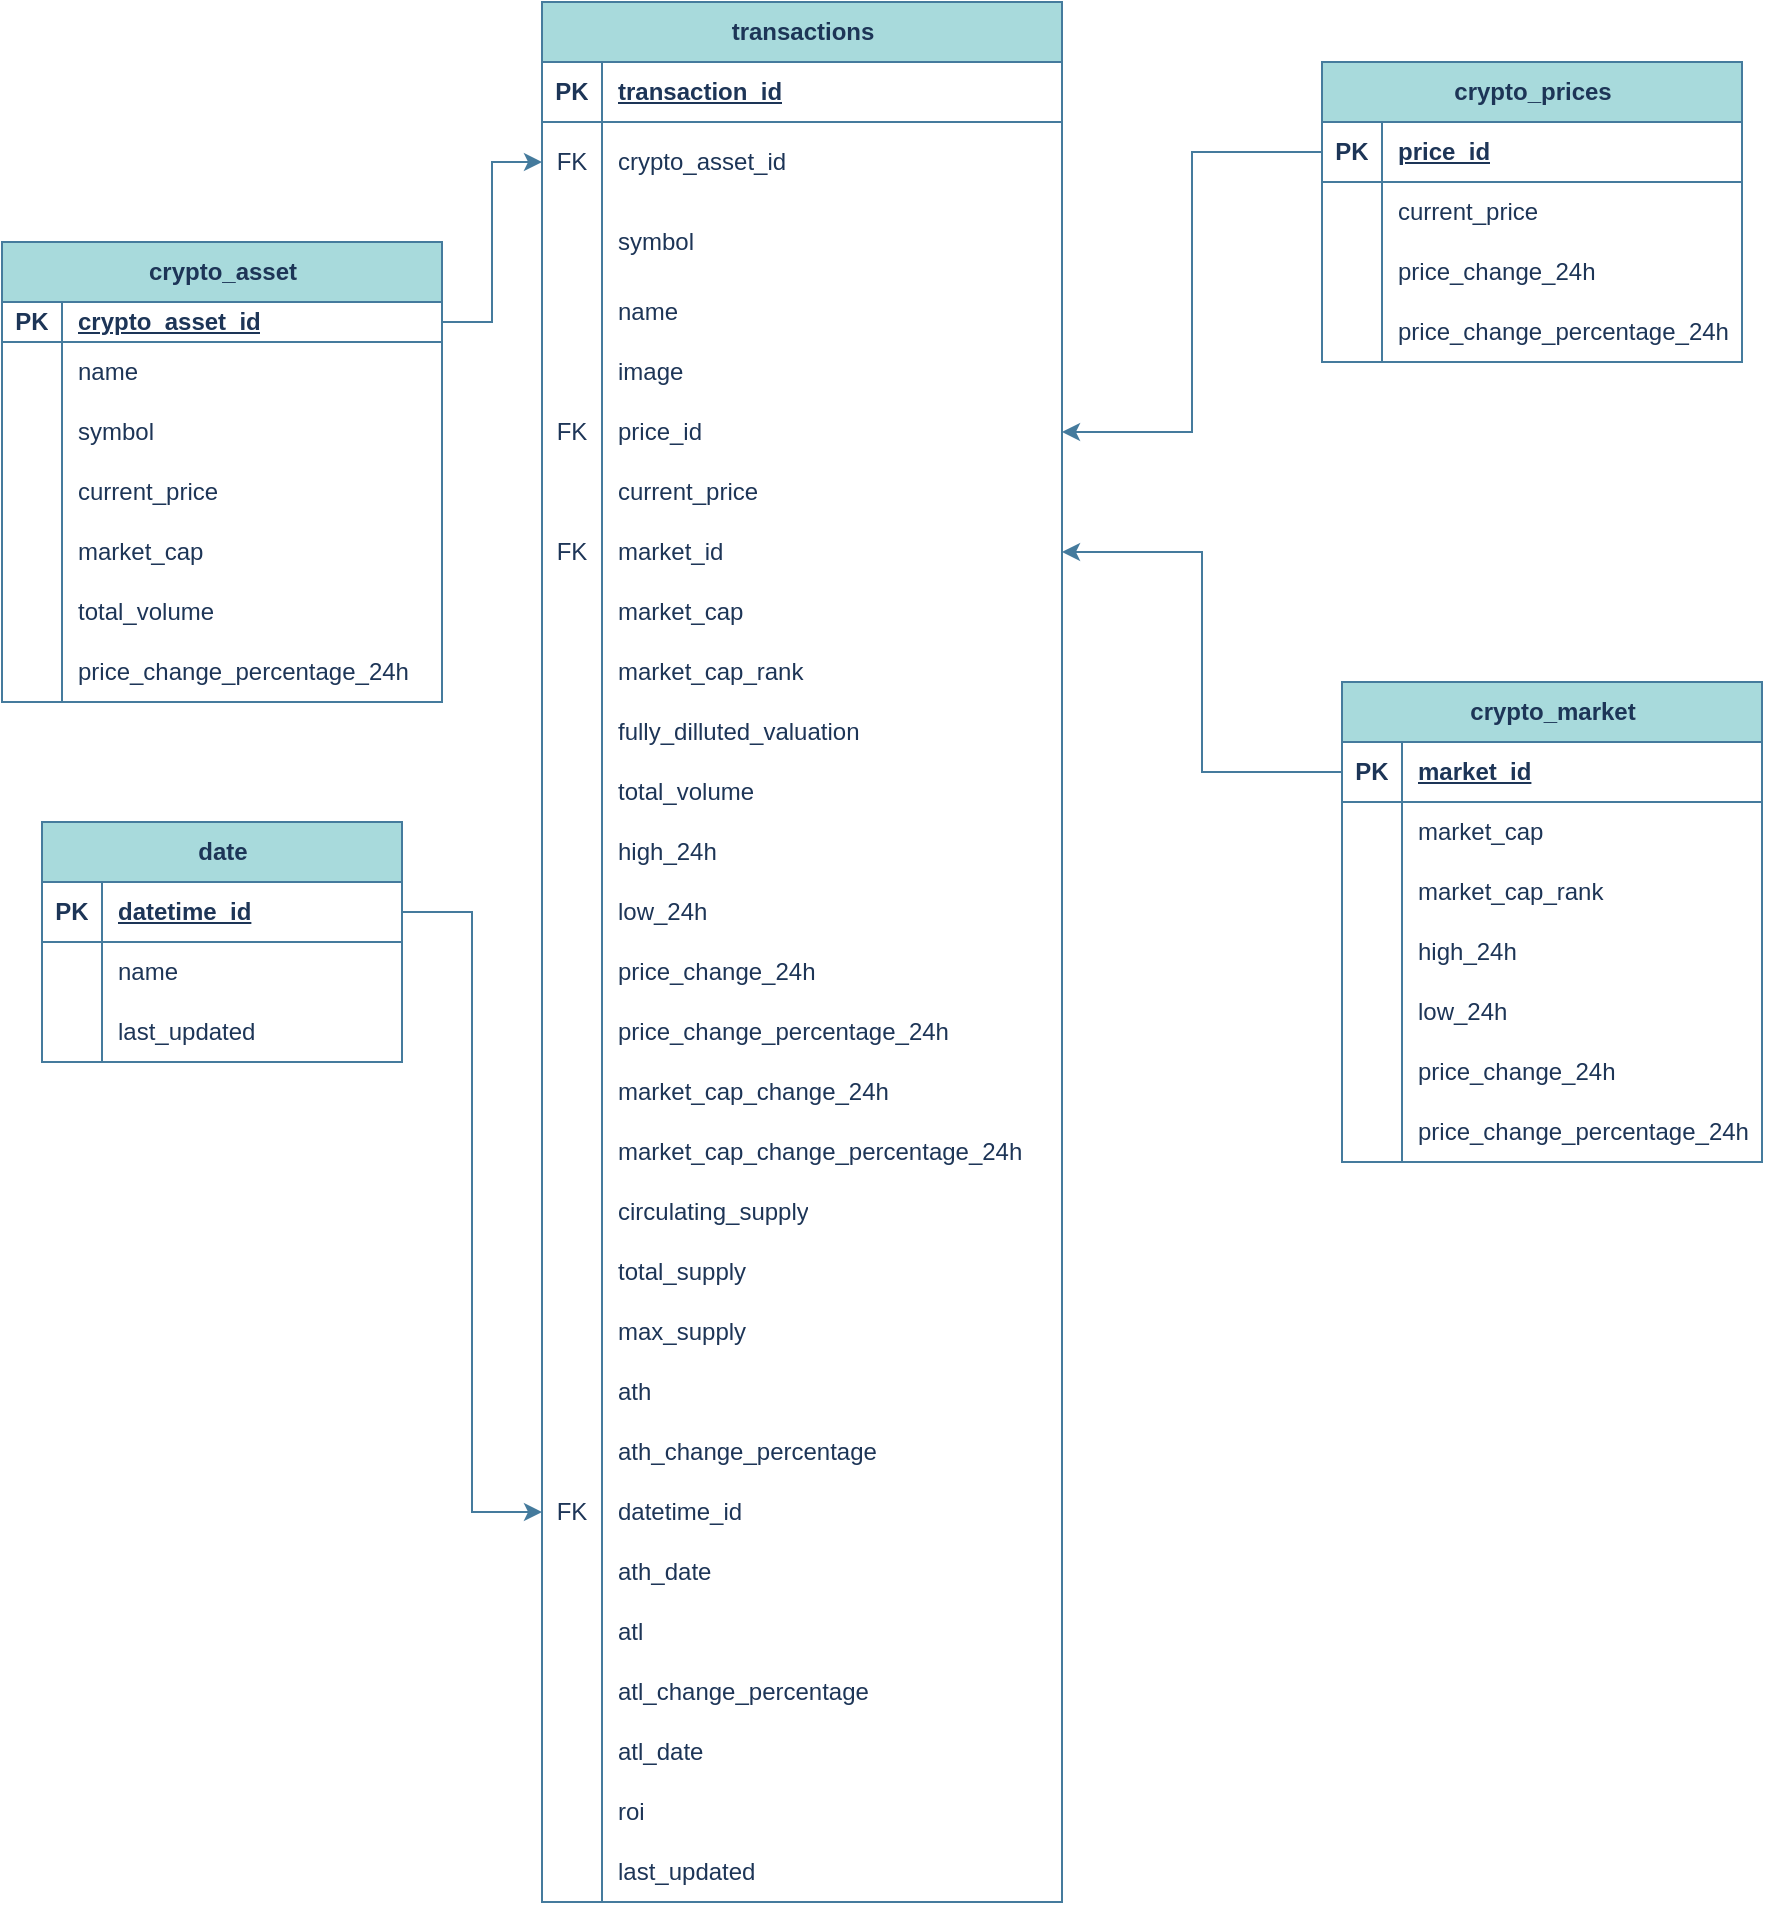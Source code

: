 <mxfile version="27.0.9">
  <diagram name="Page-1" id="3rZS5pw24QcZ0PZxvsUg">
    <mxGraphModel dx="1042" dy="626" grid="1" gridSize="10" guides="1" tooltips="1" connect="1" arrows="1" fold="1" page="1" pageScale="1" pageWidth="827" pageHeight="1169" math="0" shadow="0">
      <root>
        <mxCell id="0" />
        <mxCell id="1" parent="0" />
        <mxCell id="8rB9TW3yliU7JYrP3afs-1" value="transactions" style="shape=table;startSize=30;container=1;collapsible=1;childLayout=tableLayout;fixedRows=1;rowLines=0;fontStyle=1;align=center;resizeLast=1;html=1;labelBackgroundColor=none;fillColor=#A8DADC;strokeColor=#457B9D;fontColor=#1D3557;" vertex="1" parent="1">
          <mxGeometry x="380" y="80" width="260" height="950" as="geometry" />
        </mxCell>
        <mxCell id="8rB9TW3yliU7JYrP3afs-2" value="" style="shape=tableRow;horizontal=0;startSize=0;swimlaneHead=0;swimlaneBody=0;collapsible=0;dropTarget=0;points=[[0,0.5],[1,0.5]];portConstraint=eastwest;top=0;left=0;right=0;bottom=1;labelBackgroundColor=none;fillColor=none;fontColor=#1D3557;strokeColor=#457B9D;" vertex="1" parent="8rB9TW3yliU7JYrP3afs-1">
          <mxGeometry y="30" width="260" height="30" as="geometry" />
        </mxCell>
        <mxCell id="8rB9TW3yliU7JYrP3afs-3" value="PK" style="shape=partialRectangle;connectable=0;top=0;left=0;bottom=0;right=0;fontStyle=1;overflow=hidden;whiteSpace=wrap;html=1;labelBackgroundColor=none;fillColor=none;fontColor=#1D3557;strokeColor=#457B9D;" vertex="1" parent="8rB9TW3yliU7JYrP3afs-2">
          <mxGeometry width="30" height="30" as="geometry">
            <mxRectangle width="30" height="30" as="alternateBounds" />
          </mxGeometry>
        </mxCell>
        <mxCell id="8rB9TW3yliU7JYrP3afs-4" value="transaction_id" style="shape=partialRectangle;connectable=0;top=0;left=0;bottom=0;right=0;align=left;spacingLeft=6;fontStyle=5;overflow=hidden;whiteSpace=wrap;html=1;labelBackgroundColor=none;fillColor=none;fontColor=#1D3557;strokeColor=#457B9D;" vertex="1" parent="8rB9TW3yliU7JYrP3afs-2">
          <mxGeometry x="30" width="230" height="30" as="geometry">
            <mxRectangle width="230" height="30" as="alternateBounds" />
          </mxGeometry>
        </mxCell>
        <mxCell id="8rB9TW3yliU7JYrP3afs-5" style="shape=tableRow;horizontal=0;startSize=0;swimlaneHead=0;swimlaneBody=0;collapsible=0;dropTarget=0;points=[[0,0.5],[1,0.5]];portConstraint=eastwest;top=0;left=0;right=0;bottom=0;labelBackgroundColor=none;fillColor=none;fontColor=#1D3557;strokeColor=#457B9D;" vertex="1" parent="8rB9TW3yliU7JYrP3afs-1">
          <mxGeometry y="60" width="260" height="40" as="geometry" />
        </mxCell>
        <mxCell id="8rB9TW3yliU7JYrP3afs-6" value="FK" style="shape=partialRectangle;connectable=0;top=0;left=0;bottom=0;right=0;editable=1;overflow=hidden;whiteSpace=wrap;html=1;labelBackgroundColor=none;fillColor=none;fontColor=#1D3557;strokeColor=#457B9D;" vertex="1" parent="8rB9TW3yliU7JYrP3afs-5">
          <mxGeometry width="30" height="40" as="geometry">
            <mxRectangle width="30" height="40" as="alternateBounds" />
          </mxGeometry>
        </mxCell>
        <mxCell id="8rB9TW3yliU7JYrP3afs-7" value="crypto_asset_id" style="shape=partialRectangle;connectable=0;top=0;left=0;bottom=0;right=0;align=left;spacingLeft=6;overflow=hidden;whiteSpace=wrap;html=1;labelBackgroundColor=none;fillColor=none;fontColor=#1D3557;strokeColor=#457B9D;" vertex="1" parent="8rB9TW3yliU7JYrP3afs-5">
          <mxGeometry x="30" width="230" height="40" as="geometry">
            <mxRectangle width="230" height="40" as="alternateBounds" />
          </mxGeometry>
        </mxCell>
        <mxCell id="8rB9TW3yliU7JYrP3afs-8" value="" style="shape=tableRow;horizontal=0;startSize=0;swimlaneHead=0;swimlaneBody=0;collapsible=0;dropTarget=0;points=[[0,0.5],[1,0.5]];portConstraint=eastwest;top=0;left=0;right=0;bottom=0;labelBackgroundColor=none;fillColor=none;fontColor=#1D3557;strokeColor=#457B9D;" vertex="1" parent="8rB9TW3yliU7JYrP3afs-1">
          <mxGeometry y="100" width="260" height="40" as="geometry" />
        </mxCell>
        <mxCell id="8rB9TW3yliU7JYrP3afs-9" value="" style="shape=partialRectangle;connectable=0;top=0;left=0;bottom=0;right=0;editable=1;overflow=hidden;whiteSpace=wrap;html=1;labelBackgroundColor=none;fillColor=none;fontColor=#1D3557;strokeColor=#457B9D;" vertex="1" parent="8rB9TW3yliU7JYrP3afs-8">
          <mxGeometry width="30" height="40" as="geometry">
            <mxRectangle width="30" height="40" as="alternateBounds" />
          </mxGeometry>
        </mxCell>
        <mxCell id="8rB9TW3yliU7JYrP3afs-10" value="symbol" style="shape=partialRectangle;connectable=0;top=0;left=0;bottom=0;right=0;align=left;spacingLeft=6;overflow=hidden;whiteSpace=wrap;html=1;labelBackgroundColor=none;fillColor=none;fontColor=#1D3557;strokeColor=#457B9D;" vertex="1" parent="8rB9TW3yliU7JYrP3afs-8">
          <mxGeometry x="30" width="230" height="40" as="geometry">
            <mxRectangle width="230" height="40" as="alternateBounds" />
          </mxGeometry>
        </mxCell>
        <mxCell id="8rB9TW3yliU7JYrP3afs-11" value="" style="shape=tableRow;horizontal=0;startSize=0;swimlaneHead=0;swimlaneBody=0;collapsible=0;dropTarget=0;points=[[0,0.5],[1,0.5]];portConstraint=eastwest;top=0;left=0;right=0;bottom=0;labelBackgroundColor=none;fillColor=none;fontColor=#1D3557;strokeColor=#457B9D;" vertex="1" parent="8rB9TW3yliU7JYrP3afs-1">
          <mxGeometry y="140" width="260" height="30" as="geometry" />
        </mxCell>
        <mxCell id="8rB9TW3yliU7JYrP3afs-12" value="" style="shape=partialRectangle;connectable=0;top=0;left=0;bottom=0;right=0;editable=1;overflow=hidden;whiteSpace=wrap;html=1;labelBackgroundColor=none;fillColor=none;fontColor=#1D3557;strokeColor=#457B9D;" vertex="1" parent="8rB9TW3yliU7JYrP3afs-11">
          <mxGeometry width="30" height="30" as="geometry">
            <mxRectangle width="30" height="30" as="alternateBounds" />
          </mxGeometry>
        </mxCell>
        <mxCell id="8rB9TW3yliU7JYrP3afs-13" value="name" style="shape=partialRectangle;connectable=0;top=0;left=0;bottom=0;right=0;align=left;spacingLeft=6;overflow=hidden;whiteSpace=wrap;html=1;labelBackgroundColor=none;fillColor=none;fontColor=#1D3557;strokeColor=#457B9D;" vertex="1" parent="8rB9TW3yliU7JYrP3afs-11">
          <mxGeometry x="30" width="230" height="30" as="geometry">
            <mxRectangle width="230" height="30" as="alternateBounds" />
          </mxGeometry>
        </mxCell>
        <mxCell id="8rB9TW3yliU7JYrP3afs-14" style="shape=tableRow;horizontal=0;startSize=0;swimlaneHead=0;swimlaneBody=0;collapsible=0;dropTarget=0;points=[[0,0.5],[1,0.5]];portConstraint=eastwest;top=0;left=0;right=0;bottom=0;labelBackgroundColor=none;fillColor=none;fontColor=#1D3557;strokeColor=#457B9D;" vertex="1" parent="8rB9TW3yliU7JYrP3afs-1">
          <mxGeometry y="170" width="260" height="30" as="geometry" />
        </mxCell>
        <mxCell id="8rB9TW3yliU7JYrP3afs-15" style="shape=partialRectangle;connectable=0;top=0;left=0;bottom=0;right=0;editable=1;overflow=hidden;whiteSpace=wrap;html=1;labelBackgroundColor=none;fillColor=none;fontColor=#1D3557;strokeColor=#457B9D;" vertex="1" parent="8rB9TW3yliU7JYrP3afs-14">
          <mxGeometry width="30" height="30" as="geometry">
            <mxRectangle width="30" height="30" as="alternateBounds" />
          </mxGeometry>
        </mxCell>
        <mxCell id="8rB9TW3yliU7JYrP3afs-16" value="image" style="shape=partialRectangle;connectable=0;top=0;left=0;bottom=0;right=0;align=left;spacingLeft=6;overflow=hidden;whiteSpace=wrap;html=1;labelBackgroundColor=none;fillColor=none;fontColor=#1D3557;strokeColor=#457B9D;" vertex="1" parent="8rB9TW3yliU7JYrP3afs-14">
          <mxGeometry x="30" width="230" height="30" as="geometry">
            <mxRectangle width="230" height="30" as="alternateBounds" />
          </mxGeometry>
        </mxCell>
        <mxCell id="8rB9TW3yliU7JYrP3afs-17" style="shape=tableRow;horizontal=0;startSize=0;swimlaneHead=0;swimlaneBody=0;collapsible=0;dropTarget=0;points=[[0,0.5],[1,0.5]];portConstraint=eastwest;top=0;left=0;right=0;bottom=0;labelBackgroundColor=none;fillColor=none;fontColor=#1D3557;strokeColor=#457B9D;" vertex="1" parent="8rB9TW3yliU7JYrP3afs-1">
          <mxGeometry y="200" width="260" height="30" as="geometry" />
        </mxCell>
        <mxCell id="8rB9TW3yliU7JYrP3afs-18" value="FK" style="shape=partialRectangle;connectable=0;top=0;left=0;bottom=0;right=0;editable=1;overflow=hidden;whiteSpace=wrap;html=1;labelBackgroundColor=none;fillColor=none;fontColor=#1D3557;strokeColor=#457B9D;" vertex="1" parent="8rB9TW3yliU7JYrP3afs-17">
          <mxGeometry width="30" height="30" as="geometry">
            <mxRectangle width="30" height="30" as="alternateBounds" />
          </mxGeometry>
        </mxCell>
        <mxCell id="8rB9TW3yliU7JYrP3afs-19" value="price_id" style="shape=partialRectangle;connectable=0;top=0;left=0;bottom=0;right=0;align=left;spacingLeft=6;overflow=hidden;whiteSpace=wrap;html=1;labelBackgroundColor=none;fillColor=none;fontColor=#1D3557;strokeColor=#457B9D;" vertex="1" parent="8rB9TW3yliU7JYrP3afs-17">
          <mxGeometry x="30" width="230" height="30" as="geometry">
            <mxRectangle width="230" height="30" as="alternateBounds" />
          </mxGeometry>
        </mxCell>
        <mxCell id="8rB9TW3yliU7JYrP3afs-20" style="shape=tableRow;horizontal=0;startSize=0;swimlaneHead=0;swimlaneBody=0;collapsible=0;dropTarget=0;points=[[0,0.5],[1,0.5]];portConstraint=eastwest;top=0;left=0;right=0;bottom=0;labelBackgroundColor=none;fillColor=none;fontColor=#1D3557;strokeColor=#457B9D;" vertex="1" parent="8rB9TW3yliU7JYrP3afs-1">
          <mxGeometry y="230" width="260" height="30" as="geometry" />
        </mxCell>
        <mxCell id="8rB9TW3yliU7JYrP3afs-21" style="shape=partialRectangle;connectable=0;top=0;left=0;bottom=0;right=0;editable=1;overflow=hidden;whiteSpace=wrap;html=1;labelBackgroundColor=none;fillColor=none;fontColor=#1D3557;strokeColor=#457B9D;" vertex="1" parent="8rB9TW3yliU7JYrP3afs-20">
          <mxGeometry width="30" height="30" as="geometry">
            <mxRectangle width="30" height="30" as="alternateBounds" />
          </mxGeometry>
        </mxCell>
        <mxCell id="8rB9TW3yliU7JYrP3afs-22" value="current_price" style="shape=partialRectangle;connectable=0;top=0;left=0;bottom=0;right=0;align=left;spacingLeft=6;overflow=hidden;whiteSpace=wrap;html=1;labelBackgroundColor=none;fillColor=none;fontColor=#1D3557;strokeColor=#457B9D;" vertex="1" parent="8rB9TW3yliU7JYrP3afs-20">
          <mxGeometry x="30" width="230" height="30" as="geometry">
            <mxRectangle width="230" height="30" as="alternateBounds" />
          </mxGeometry>
        </mxCell>
        <mxCell id="8rB9TW3yliU7JYrP3afs-23" style="shape=tableRow;horizontal=0;startSize=0;swimlaneHead=0;swimlaneBody=0;collapsible=0;dropTarget=0;points=[[0,0.5],[1,0.5]];portConstraint=eastwest;top=0;left=0;right=0;bottom=0;labelBackgroundColor=none;fillColor=none;fontColor=#1D3557;strokeColor=#457B9D;" vertex="1" parent="8rB9TW3yliU7JYrP3afs-1">
          <mxGeometry y="260" width="260" height="30" as="geometry" />
        </mxCell>
        <mxCell id="8rB9TW3yliU7JYrP3afs-24" value="FK" style="shape=partialRectangle;connectable=0;top=0;left=0;bottom=0;right=0;editable=1;overflow=hidden;whiteSpace=wrap;html=1;labelBackgroundColor=none;fillColor=none;fontColor=#1D3557;strokeColor=#457B9D;" vertex="1" parent="8rB9TW3yliU7JYrP3afs-23">
          <mxGeometry width="30" height="30" as="geometry">
            <mxRectangle width="30" height="30" as="alternateBounds" />
          </mxGeometry>
        </mxCell>
        <mxCell id="8rB9TW3yliU7JYrP3afs-25" value="market_id" style="shape=partialRectangle;connectable=0;top=0;left=0;bottom=0;right=0;align=left;spacingLeft=6;overflow=hidden;whiteSpace=wrap;html=1;labelBackgroundColor=none;fillColor=none;fontColor=#1D3557;strokeColor=#457B9D;" vertex="1" parent="8rB9TW3yliU7JYrP3afs-23">
          <mxGeometry x="30" width="230" height="30" as="geometry">
            <mxRectangle width="230" height="30" as="alternateBounds" />
          </mxGeometry>
        </mxCell>
        <mxCell id="8rB9TW3yliU7JYrP3afs-26" style="shape=tableRow;horizontal=0;startSize=0;swimlaneHead=0;swimlaneBody=0;collapsible=0;dropTarget=0;points=[[0,0.5],[1,0.5]];portConstraint=eastwest;top=0;left=0;right=0;bottom=0;labelBackgroundColor=none;fillColor=none;fontColor=#1D3557;strokeColor=#457B9D;" vertex="1" parent="8rB9TW3yliU7JYrP3afs-1">
          <mxGeometry y="290" width="260" height="30" as="geometry" />
        </mxCell>
        <mxCell id="8rB9TW3yliU7JYrP3afs-27" style="shape=partialRectangle;connectable=0;top=0;left=0;bottom=0;right=0;editable=1;overflow=hidden;whiteSpace=wrap;html=1;labelBackgroundColor=none;fillColor=none;fontColor=#1D3557;strokeColor=#457B9D;" vertex="1" parent="8rB9TW3yliU7JYrP3afs-26">
          <mxGeometry width="30" height="30" as="geometry">
            <mxRectangle width="30" height="30" as="alternateBounds" />
          </mxGeometry>
        </mxCell>
        <mxCell id="8rB9TW3yliU7JYrP3afs-28" value="market_cap" style="shape=partialRectangle;connectable=0;top=0;left=0;bottom=0;right=0;align=left;spacingLeft=6;overflow=hidden;whiteSpace=wrap;html=1;labelBackgroundColor=none;fillColor=none;fontColor=#1D3557;strokeColor=#457B9D;" vertex="1" parent="8rB9TW3yliU7JYrP3afs-26">
          <mxGeometry x="30" width="230" height="30" as="geometry">
            <mxRectangle width="230" height="30" as="alternateBounds" />
          </mxGeometry>
        </mxCell>
        <mxCell id="8rB9TW3yliU7JYrP3afs-29" style="shape=tableRow;horizontal=0;startSize=0;swimlaneHead=0;swimlaneBody=0;collapsible=0;dropTarget=0;points=[[0,0.5],[1,0.5]];portConstraint=eastwest;top=0;left=0;right=0;bottom=0;labelBackgroundColor=none;fillColor=none;fontColor=#1D3557;strokeColor=#457B9D;" vertex="1" parent="8rB9TW3yliU7JYrP3afs-1">
          <mxGeometry y="320" width="260" height="30" as="geometry" />
        </mxCell>
        <mxCell id="8rB9TW3yliU7JYrP3afs-30" style="shape=partialRectangle;connectable=0;top=0;left=0;bottom=0;right=0;editable=1;overflow=hidden;whiteSpace=wrap;html=1;labelBackgroundColor=none;fillColor=none;fontColor=#1D3557;strokeColor=#457B9D;" vertex="1" parent="8rB9TW3yliU7JYrP3afs-29">
          <mxGeometry width="30" height="30" as="geometry">
            <mxRectangle width="30" height="30" as="alternateBounds" />
          </mxGeometry>
        </mxCell>
        <mxCell id="8rB9TW3yliU7JYrP3afs-31" value="market_cap_rank" style="shape=partialRectangle;connectable=0;top=0;left=0;bottom=0;right=0;align=left;spacingLeft=6;overflow=hidden;whiteSpace=wrap;html=1;labelBackgroundColor=none;fillColor=none;fontColor=#1D3557;strokeColor=#457B9D;" vertex="1" parent="8rB9TW3yliU7JYrP3afs-29">
          <mxGeometry x="30" width="230" height="30" as="geometry">
            <mxRectangle width="230" height="30" as="alternateBounds" />
          </mxGeometry>
        </mxCell>
        <mxCell id="8rB9TW3yliU7JYrP3afs-32" style="shape=tableRow;horizontal=0;startSize=0;swimlaneHead=0;swimlaneBody=0;collapsible=0;dropTarget=0;points=[[0,0.5],[1,0.5]];portConstraint=eastwest;top=0;left=0;right=0;bottom=0;labelBackgroundColor=none;fillColor=none;fontColor=#1D3557;strokeColor=#457B9D;" vertex="1" parent="8rB9TW3yliU7JYrP3afs-1">
          <mxGeometry y="350" width="260" height="30" as="geometry" />
        </mxCell>
        <mxCell id="8rB9TW3yliU7JYrP3afs-33" style="shape=partialRectangle;connectable=0;top=0;left=0;bottom=0;right=0;editable=1;overflow=hidden;whiteSpace=wrap;html=1;labelBackgroundColor=none;fillColor=none;fontColor=#1D3557;strokeColor=#457B9D;" vertex="1" parent="8rB9TW3yliU7JYrP3afs-32">
          <mxGeometry width="30" height="30" as="geometry">
            <mxRectangle width="30" height="30" as="alternateBounds" />
          </mxGeometry>
        </mxCell>
        <mxCell id="8rB9TW3yliU7JYrP3afs-34" value="fully_dilluted_valuation" style="shape=partialRectangle;connectable=0;top=0;left=0;bottom=0;right=0;align=left;spacingLeft=6;overflow=hidden;whiteSpace=wrap;html=1;labelBackgroundColor=none;fillColor=none;fontColor=#1D3557;strokeColor=#457B9D;" vertex="1" parent="8rB9TW3yliU7JYrP3afs-32">
          <mxGeometry x="30" width="230" height="30" as="geometry">
            <mxRectangle width="230" height="30" as="alternateBounds" />
          </mxGeometry>
        </mxCell>
        <mxCell id="8rB9TW3yliU7JYrP3afs-35" style="shape=tableRow;horizontal=0;startSize=0;swimlaneHead=0;swimlaneBody=0;collapsible=0;dropTarget=0;points=[[0,0.5],[1,0.5]];portConstraint=eastwest;top=0;left=0;right=0;bottom=0;labelBackgroundColor=none;fillColor=none;fontColor=#1D3557;strokeColor=#457B9D;" vertex="1" parent="8rB9TW3yliU7JYrP3afs-1">
          <mxGeometry y="380" width="260" height="30" as="geometry" />
        </mxCell>
        <mxCell id="8rB9TW3yliU7JYrP3afs-36" style="shape=partialRectangle;connectable=0;top=0;left=0;bottom=0;right=0;editable=1;overflow=hidden;whiteSpace=wrap;html=1;labelBackgroundColor=none;fillColor=none;fontColor=#1D3557;strokeColor=#457B9D;" vertex="1" parent="8rB9TW3yliU7JYrP3afs-35">
          <mxGeometry width="30" height="30" as="geometry">
            <mxRectangle width="30" height="30" as="alternateBounds" />
          </mxGeometry>
        </mxCell>
        <mxCell id="8rB9TW3yliU7JYrP3afs-37" value="total_volume" style="shape=partialRectangle;connectable=0;top=0;left=0;bottom=0;right=0;align=left;spacingLeft=6;overflow=hidden;whiteSpace=wrap;html=1;labelBackgroundColor=none;fillColor=none;fontColor=#1D3557;strokeColor=#457B9D;" vertex="1" parent="8rB9TW3yliU7JYrP3afs-35">
          <mxGeometry x="30" width="230" height="30" as="geometry">
            <mxRectangle width="230" height="30" as="alternateBounds" />
          </mxGeometry>
        </mxCell>
        <mxCell id="8rB9TW3yliU7JYrP3afs-38" style="shape=tableRow;horizontal=0;startSize=0;swimlaneHead=0;swimlaneBody=0;collapsible=0;dropTarget=0;points=[[0,0.5],[1,0.5]];portConstraint=eastwest;top=0;left=0;right=0;bottom=0;labelBackgroundColor=none;fillColor=none;fontColor=#1D3557;strokeColor=#457B9D;" vertex="1" parent="8rB9TW3yliU7JYrP3afs-1">
          <mxGeometry y="410" width="260" height="30" as="geometry" />
        </mxCell>
        <mxCell id="8rB9TW3yliU7JYrP3afs-39" style="shape=partialRectangle;connectable=0;top=0;left=0;bottom=0;right=0;editable=1;overflow=hidden;whiteSpace=wrap;html=1;labelBackgroundColor=none;fillColor=none;fontColor=#1D3557;strokeColor=#457B9D;" vertex="1" parent="8rB9TW3yliU7JYrP3afs-38">
          <mxGeometry width="30" height="30" as="geometry">
            <mxRectangle width="30" height="30" as="alternateBounds" />
          </mxGeometry>
        </mxCell>
        <mxCell id="8rB9TW3yliU7JYrP3afs-40" value="high_24h" style="shape=partialRectangle;connectable=0;top=0;left=0;bottom=0;right=0;align=left;spacingLeft=6;overflow=hidden;whiteSpace=wrap;html=1;labelBackgroundColor=none;fillColor=none;fontColor=#1D3557;strokeColor=#457B9D;" vertex="1" parent="8rB9TW3yliU7JYrP3afs-38">
          <mxGeometry x="30" width="230" height="30" as="geometry">
            <mxRectangle width="230" height="30" as="alternateBounds" />
          </mxGeometry>
        </mxCell>
        <mxCell id="8rB9TW3yliU7JYrP3afs-41" style="shape=tableRow;horizontal=0;startSize=0;swimlaneHead=0;swimlaneBody=0;collapsible=0;dropTarget=0;points=[[0,0.5],[1,0.5]];portConstraint=eastwest;top=0;left=0;right=0;bottom=0;labelBackgroundColor=none;fillColor=none;fontColor=#1D3557;strokeColor=#457B9D;" vertex="1" parent="8rB9TW3yliU7JYrP3afs-1">
          <mxGeometry y="440" width="260" height="30" as="geometry" />
        </mxCell>
        <mxCell id="8rB9TW3yliU7JYrP3afs-42" style="shape=partialRectangle;connectable=0;top=0;left=0;bottom=0;right=0;editable=1;overflow=hidden;whiteSpace=wrap;html=1;labelBackgroundColor=none;fillColor=none;fontColor=#1D3557;strokeColor=#457B9D;" vertex="1" parent="8rB9TW3yliU7JYrP3afs-41">
          <mxGeometry width="30" height="30" as="geometry">
            <mxRectangle width="30" height="30" as="alternateBounds" />
          </mxGeometry>
        </mxCell>
        <mxCell id="8rB9TW3yliU7JYrP3afs-43" value="low_24h" style="shape=partialRectangle;connectable=0;top=0;left=0;bottom=0;right=0;align=left;spacingLeft=6;overflow=hidden;whiteSpace=wrap;html=1;labelBackgroundColor=none;fillColor=none;fontColor=#1D3557;strokeColor=#457B9D;" vertex="1" parent="8rB9TW3yliU7JYrP3afs-41">
          <mxGeometry x="30" width="230" height="30" as="geometry">
            <mxRectangle width="230" height="30" as="alternateBounds" />
          </mxGeometry>
        </mxCell>
        <mxCell id="8rB9TW3yliU7JYrP3afs-44" style="shape=tableRow;horizontal=0;startSize=0;swimlaneHead=0;swimlaneBody=0;collapsible=0;dropTarget=0;points=[[0,0.5],[1,0.5]];portConstraint=eastwest;top=0;left=0;right=0;bottom=0;labelBackgroundColor=none;fillColor=none;fontColor=#1D3557;strokeColor=#457B9D;" vertex="1" parent="8rB9TW3yliU7JYrP3afs-1">
          <mxGeometry y="470" width="260" height="30" as="geometry" />
        </mxCell>
        <mxCell id="8rB9TW3yliU7JYrP3afs-45" style="shape=partialRectangle;connectable=0;top=0;left=0;bottom=0;right=0;editable=1;overflow=hidden;whiteSpace=wrap;html=1;labelBackgroundColor=none;fillColor=none;fontColor=#1D3557;strokeColor=#457B9D;" vertex="1" parent="8rB9TW3yliU7JYrP3afs-44">
          <mxGeometry width="30" height="30" as="geometry">
            <mxRectangle width="30" height="30" as="alternateBounds" />
          </mxGeometry>
        </mxCell>
        <mxCell id="8rB9TW3yliU7JYrP3afs-46" value="price_change_24h" style="shape=partialRectangle;connectable=0;top=0;left=0;bottom=0;right=0;align=left;spacingLeft=6;overflow=hidden;whiteSpace=wrap;html=1;labelBackgroundColor=none;fillColor=none;fontColor=#1D3557;strokeColor=#457B9D;" vertex="1" parent="8rB9TW3yliU7JYrP3afs-44">
          <mxGeometry x="30" width="230" height="30" as="geometry">
            <mxRectangle width="230" height="30" as="alternateBounds" />
          </mxGeometry>
        </mxCell>
        <mxCell id="8rB9TW3yliU7JYrP3afs-47" style="shape=tableRow;horizontal=0;startSize=0;swimlaneHead=0;swimlaneBody=0;collapsible=0;dropTarget=0;points=[[0,0.5],[1,0.5]];portConstraint=eastwest;top=0;left=0;right=0;bottom=0;labelBackgroundColor=none;fillColor=none;fontColor=#1D3557;strokeColor=#457B9D;" vertex="1" parent="8rB9TW3yliU7JYrP3afs-1">
          <mxGeometry y="500" width="260" height="30" as="geometry" />
        </mxCell>
        <mxCell id="8rB9TW3yliU7JYrP3afs-48" style="shape=partialRectangle;connectable=0;top=0;left=0;bottom=0;right=0;editable=1;overflow=hidden;whiteSpace=wrap;html=1;labelBackgroundColor=none;fillColor=none;fontColor=#1D3557;strokeColor=#457B9D;" vertex="1" parent="8rB9TW3yliU7JYrP3afs-47">
          <mxGeometry width="30" height="30" as="geometry">
            <mxRectangle width="30" height="30" as="alternateBounds" />
          </mxGeometry>
        </mxCell>
        <mxCell id="8rB9TW3yliU7JYrP3afs-49" value="price_change_percentage_24h" style="shape=partialRectangle;connectable=0;top=0;left=0;bottom=0;right=0;align=left;spacingLeft=6;overflow=hidden;whiteSpace=wrap;html=1;labelBackgroundColor=none;fillColor=none;fontColor=#1D3557;strokeColor=#457B9D;" vertex="1" parent="8rB9TW3yliU7JYrP3afs-47">
          <mxGeometry x="30" width="230" height="30" as="geometry">
            <mxRectangle width="230" height="30" as="alternateBounds" />
          </mxGeometry>
        </mxCell>
        <mxCell id="8rB9TW3yliU7JYrP3afs-50" style="shape=tableRow;horizontal=0;startSize=0;swimlaneHead=0;swimlaneBody=0;collapsible=0;dropTarget=0;points=[[0,0.5],[1,0.5]];portConstraint=eastwest;top=0;left=0;right=0;bottom=0;labelBackgroundColor=none;fillColor=none;fontColor=#1D3557;strokeColor=#457B9D;" vertex="1" parent="8rB9TW3yliU7JYrP3afs-1">
          <mxGeometry y="530" width="260" height="30" as="geometry" />
        </mxCell>
        <mxCell id="8rB9TW3yliU7JYrP3afs-51" style="shape=partialRectangle;connectable=0;top=0;left=0;bottom=0;right=0;editable=1;overflow=hidden;whiteSpace=wrap;html=1;labelBackgroundColor=none;fillColor=none;fontColor=#1D3557;strokeColor=#457B9D;" vertex="1" parent="8rB9TW3yliU7JYrP3afs-50">
          <mxGeometry width="30" height="30" as="geometry">
            <mxRectangle width="30" height="30" as="alternateBounds" />
          </mxGeometry>
        </mxCell>
        <mxCell id="8rB9TW3yliU7JYrP3afs-52" value="market_cap_change_24h" style="shape=partialRectangle;connectable=0;top=0;left=0;bottom=0;right=0;align=left;spacingLeft=6;overflow=hidden;whiteSpace=wrap;html=1;labelBackgroundColor=none;fillColor=none;fontColor=#1D3557;strokeColor=#457B9D;" vertex="1" parent="8rB9TW3yliU7JYrP3afs-50">
          <mxGeometry x="30" width="230" height="30" as="geometry">
            <mxRectangle width="230" height="30" as="alternateBounds" />
          </mxGeometry>
        </mxCell>
        <mxCell id="8rB9TW3yliU7JYrP3afs-53" style="shape=tableRow;horizontal=0;startSize=0;swimlaneHead=0;swimlaneBody=0;collapsible=0;dropTarget=0;points=[[0,0.5],[1,0.5]];portConstraint=eastwest;top=0;left=0;right=0;bottom=0;labelBackgroundColor=none;fillColor=none;fontColor=#1D3557;strokeColor=#457B9D;" vertex="1" parent="8rB9TW3yliU7JYrP3afs-1">
          <mxGeometry y="560" width="260" height="30" as="geometry" />
        </mxCell>
        <mxCell id="8rB9TW3yliU7JYrP3afs-54" style="shape=partialRectangle;connectable=0;top=0;left=0;bottom=0;right=0;editable=1;overflow=hidden;whiteSpace=wrap;html=1;labelBackgroundColor=none;fillColor=none;fontColor=#1D3557;strokeColor=#457B9D;" vertex="1" parent="8rB9TW3yliU7JYrP3afs-53">
          <mxGeometry width="30" height="30" as="geometry">
            <mxRectangle width="30" height="30" as="alternateBounds" />
          </mxGeometry>
        </mxCell>
        <mxCell id="8rB9TW3yliU7JYrP3afs-55" value="market_cap_change_percentage_24h" style="shape=partialRectangle;connectable=0;top=0;left=0;bottom=0;right=0;align=left;spacingLeft=6;overflow=hidden;whiteSpace=wrap;html=1;labelBackgroundColor=none;fillColor=none;fontColor=#1D3557;strokeColor=#457B9D;" vertex="1" parent="8rB9TW3yliU7JYrP3afs-53">
          <mxGeometry x="30" width="230" height="30" as="geometry">
            <mxRectangle width="230" height="30" as="alternateBounds" />
          </mxGeometry>
        </mxCell>
        <mxCell id="8rB9TW3yliU7JYrP3afs-56" style="shape=tableRow;horizontal=0;startSize=0;swimlaneHead=0;swimlaneBody=0;collapsible=0;dropTarget=0;points=[[0,0.5],[1,0.5]];portConstraint=eastwest;top=0;left=0;right=0;bottom=0;labelBackgroundColor=none;fillColor=none;fontColor=#1D3557;strokeColor=#457B9D;" vertex="1" parent="8rB9TW3yliU7JYrP3afs-1">
          <mxGeometry y="590" width="260" height="30" as="geometry" />
        </mxCell>
        <mxCell id="8rB9TW3yliU7JYrP3afs-57" style="shape=partialRectangle;connectable=0;top=0;left=0;bottom=0;right=0;editable=1;overflow=hidden;whiteSpace=wrap;html=1;labelBackgroundColor=none;fillColor=none;fontColor=#1D3557;strokeColor=#457B9D;" vertex="1" parent="8rB9TW3yliU7JYrP3afs-56">
          <mxGeometry width="30" height="30" as="geometry">
            <mxRectangle width="30" height="30" as="alternateBounds" />
          </mxGeometry>
        </mxCell>
        <mxCell id="8rB9TW3yliU7JYrP3afs-58" value="circulating_supply" style="shape=partialRectangle;connectable=0;top=0;left=0;bottom=0;right=0;align=left;spacingLeft=6;overflow=hidden;whiteSpace=wrap;html=1;labelBackgroundColor=none;fillColor=none;fontColor=#1D3557;strokeColor=#457B9D;" vertex="1" parent="8rB9TW3yliU7JYrP3afs-56">
          <mxGeometry x="30" width="230" height="30" as="geometry">
            <mxRectangle width="230" height="30" as="alternateBounds" />
          </mxGeometry>
        </mxCell>
        <mxCell id="8rB9TW3yliU7JYrP3afs-59" style="shape=tableRow;horizontal=0;startSize=0;swimlaneHead=0;swimlaneBody=0;collapsible=0;dropTarget=0;points=[[0,0.5],[1,0.5]];portConstraint=eastwest;top=0;left=0;right=0;bottom=0;labelBackgroundColor=none;fillColor=none;fontColor=#1D3557;strokeColor=#457B9D;" vertex="1" parent="8rB9TW3yliU7JYrP3afs-1">
          <mxGeometry y="620" width="260" height="30" as="geometry" />
        </mxCell>
        <mxCell id="8rB9TW3yliU7JYrP3afs-60" style="shape=partialRectangle;connectable=0;top=0;left=0;bottom=0;right=0;editable=1;overflow=hidden;whiteSpace=wrap;html=1;labelBackgroundColor=none;fillColor=none;fontColor=#1D3557;strokeColor=#457B9D;" vertex="1" parent="8rB9TW3yliU7JYrP3afs-59">
          <mxGeometry width="30" height="30" as="geometry">
            <mxRectangle width="30" height="30" as="alternateBounds" />
          </mxGeometry>
        </mxCell>
        <mxCell id="8rB9TW3yliU7JYrP3afs-61" value="total_supply" style="shape=partialRectangle;connectable=0;top=0;left=0;bottom=0;right=0;align=left;spacingLeft=6;overflow=hidden;whiteSpace=wrap;html=1;labelBackgroundColor=none;fillColor=none;fontColor=#1D3557;strokeColor=#457B9D;" vertex="1" parent="8rB9TW3yliU7JYrP3afs-59">
          <mxGeometry x="30" width="230" height="30" as="geometry">
            <mxRectangle width="230" height="30" as="alternateBounds" />
          </mxGeometry>
        </mxCell>
        <mxCell id="8rB9TW3yliU7JYrP3afs-62" style="shape=tableRow;horizontal=0;startSize=0;swimlaneHead=0;swimlaneBody=0;collapsible=0;dropTarget=0;points=[[0,0.5],[1,0.5]];portConstraint=eastwest;top=0;left=0;right=0;bottom=0;labelBackgroundColor=none;fillColor=none;fontColor=#1D3557;strokeColor=#457B9D;" vertex="1" parent="8rB9TW3yliU7JYrP3afs-1">
          <mxGeometry y="650" width="260" height="30" as="geometry" />
        </mxCell>
        <mxCell id="8rB9TW3yliU7JYrP3afs-63" style="shape=partialRectangle;connectable=0;top=0;left=0;bottom=0;right=0;editable=1;overflow=hidden;whiteSpace=wrap;html=1;labelBackgroundColor=none;fillColor=none;fontColor=#1D3557;strokeColor=#457B9D;" vertex="1" parent="8rB9TW3yliU7JYrP3afs-62">
          <mxGeometry width="30" height="30" as="geometry">
            <mxRectangle width="30" height="30" as="alternateBounds" />
          </mxGeometry>
        </mxCell>
        <mxCell id="8rB9TW3yliU7JYrP3afs-64" value="max_supply" style="shape=partialRectangle;connectable=0;top=0;left=0;bottom=0;right=0;align=left;spacingLeft=6;overflow=hidden;whiteSpace=wrap;html=1;labelBackgroundColor=none;fillColor=none;fontColor=#1D3557;strokeColor=#457B9D;" vertex="1" parent="8rB9TW3yliU7JYrP3afs-62">
          <mxGeometry x="30" width="230" height="30" as="geometry">
            <mxRectangle width="230" height="30" as="alternateBounds" />
          </mxGeometry>
        </mxCell>
        <mxCell id="8rB9TW3yliU7JYrP3afs-65" style="shape=tableRow;horizontal=0;startSize=0;swimlaneHead=0;swimlaneBody=0;collapsible=0;dropTarget=0;points=[[0,0.5],[1,0.5]];portConstraint=eastwest;top=0;left=0;right=0;bottom=0;labelBackgroundColor=none;fillColor=none;fontColor=#1D3557;strokeColor=#457B9D;" vertex="1" parent="8rB9TW3yliU7JYrP3afs-1">
          <mxGeometry y="680" width="260" height="30" as="geometry" />
        </mxCell>
        <mxCell id="8rB9TW3yliU7JYrP3afs-66" style="shape=partialRectangle;connectable=0;top=0;left=0;bottom=0;right=0;editable=1;overflow=hidden;whiteSpace=wrap;html=1;labelBackgroundColor=none;fillColor=none;fontColor=#1D3557;strokeColor=#457B9D;" vertex="1" parent="8rB9TW3yliU7JYrP3afs-65">
          <mxGeometry width="30" height="30" as="geometry">
            <mxRectangle width="30" height="30" as="alternateBounds" />
          </mxGeometry>
        </mxCell>
        <mxCell id="8rB9TW3yliU7JYrP3afs-67" value="ath" style="shape=partialRectangle;connectable=0;top=0;left=0;bottom=0;right=0;align=left;spacingLeft=6;overflow=hidden;whiteSpace=wrap;html=1;labelBackgroundColor=none;fillColor=none;fontColor=#1D3557;strokeColor=#457B9D;" vertex="1" parent="8rB9TW3yliU7JYrP3afs-65">
          <mxGeometry x="30" width="230" height="30" as="geometry">
            <mxRectangle width="230" height="30" as="alternateBounds" />
          </mxGeometry>
        </mxCell>
        <mxCell id="8rB9TW3yliU7JYrP3afs-68" style="shape=tableRow;horizontal=0;startSize=0;swimlaneHead=0;swimlaneBody=0;collapsible=0;dropTarget=0;points=[[0,0.5],[1,0.5]];portConstraint=eastwest;top=0;left=0;right=0;bottom=0;labelBackgroundColor=none;fillColor=none;fontColor=#1D3557;strokeColor=#457B9D;" vertex="1" parent="8rB9TW3yliU7JYrP3afs-1">
          <mxGeometry y="710" width="260" height="30" as="geometry" />
        </mxCell>
        <mxCell id="8rB9TW3yliU7JYrP3afs-69" style="shape=partialRectangle;connectable=0;top=0;left=0;bottom=0;right=0;editable=1;overflow=hidden;whiteSpace=wrap;html=1;labelBackgroundColor=none;fillColor=none;fontColor=#1D3557;strokeColor=#457B9D;" vertex="1" parent="8rB9TW3yliU7JYrP3afs-68">
          <mxGeometry width="30" height="30" as="geometry">
            <mxRectangle width="30" height="30" as="alternateBounds" />
          </mxGeometry>
        </mxCell>
        <mxCell id="8rB9TW3yliU7JYrP3afs-70" value="ath_change_percentage" style="shape=partialRectangle;connectable=0;top=0;left=0;bottom=0;right=0;align=left;spacingLeft=6;overflow=hidden;whiteSpace=wrap;html=1;labelBackgroundColor=none;fillColor=none;fontColor=#1D3557;strokeColor=#457B9D;" vertex="1" parent="8rB9TW3yliU7JYrP3afs-68">
          <mxGeometry x="30" width="230" height="30" as="geometry">
            <mxRectangle width="230" height="30" as="alternateBounds" />
          </mxGeometry>
        </mxCell>
        <mxCell id="8rB9TW3yliU7JYrP3afs-71" style="shape=tableRow;horizontal=0;startSize=0;swimlaneHead=0;swimlaneBody=0;collapsible=0;dropTarget=0;points=[[0,0.5],[1,0.5]];portConstraint=eastwest;top=0;left=0;right=0;bottom=0;labelBackgroundColor=none;fillColor=none;fontColor=#1D3557;strokeColor=#457B9D;" vertex="1" parent="8rB9TW3yliU7JYrP3afs-1">
          <mxGeometry y="740" width="260" height="30" as="geometry" />
        </mxCell>
        <mxCell id="8rB9TW3yliU7JYrP3afs-72" value="FK" style="shape=partialRectangle;connectable=0;top=0;left=0;bottom=0;right=0;editable=1;overflow=hidden;whiteSpace=wrap;html=1;labelBackgroundColor=none;fillColor=none;fontColor=#1D3557;strokeColor=#457B9D;" vertex="1" parent="8rB9TW3yliU7JYrP3afs-71">
          <mxGeometry width="30" height="30" as="geometry">
            <mxRectangle width="30" height="30" as="alternateBounds" />
          </mxGeometry>
        </mxCell>
        <mxCell id="8rB9TW3yliU7JYrP3afs-73" value="datetime_id" style="shape=partialRectangle;connectable=0;top=0;left=0;bottom=0;right=0;align=left;spacingLeft=6;overflow=hidden;whiteSpace=wrap;html=1;labelBackgroundColor=none;fillColor=none;fontColor=#1D3557;strokeColor=#457B9D;" vertex="1" parent="8rB9TW3yliU7JYrP3afs-71">
          <mxGeometry x="30" width="230" height="30" as="geometry">
            <mxRectangle width="230" height="30" as="alternateBounds" />
          </mxGeometry>
        </mxCell>
        <mxCell id="8rB9TW3yliU7JYrP3afs-74" style="shape=tableRow;horizontal=0;startSize=0;swimlaneHead=0;swimlaneBody=0;collapsible=0;dropTarget=0;points=[[0,0.5],[1,0.5]];portConstraint=eastwest;top=0;left=0;right=0;bottom=0;labelBackgroundColor=none;fillColor=none;fontColor=#1D3557;strokeColor=#457B9D;" vertex="1" parent="8rB9TW3yliU7JYrP3afs-1">
          <mxGeometry y="770" width="260" height="30" as="geometry" />
        </mxCell>
        <mxCell id="8rB9TW3yliU7JYrP3afs-75" style="shape=partialRectangle;connectable=0;top=0;left=0;bottom=0;right=0;editable=1;overflow=hidden;whiteSpace=wrap;html=1;labelBackgroundColor=none;fillColor=none;fontColor=#1D3557;strokeColor=#457B9D;" vertex="1" parent="8rB9TW3yliU7JYrP3afs-74">
          <mxGeometry width="30" height="30" as="geometry">
            <mxRectangle width="30" height="30" as="alternateBounds" />
          </mxGeometry>
        </mxCell>
        <mxCell id="8rB9TW3yliU7JYrP3afs-76" value="ath_date" style="shape=partialRectangle;connectable=0;top=0;left=0;bottom=0;right=0;align=left;spacingLeft=6;overflow=hidden;whiteSpace=wrap;html=1;labelBackgroundColor=none;fillColor=none;fontColor=#1D3557;strokeColor=#457B9D;" vertex="1" parent="8rB9TW3yliU7JYrP3afs-74">
          <mxGeometry x="30" width="230" height="30" as="geometry">
            <mxRectangle width="230" height="30" as="alternateBounds" />
          </mxGeometry>
        </mxCell>
        <mxCell id="8rB9TW3yliU7JYrP3afs-77" style="shape=tableRow;horizontal=0;startSize=0;swimlaneHead=0;swimlaneBody=0;collapsible=0;dropTarget=0;points=[[0,0.5],[1,0.5]];portConstraint=eastwest;top=0;left=0;right=0;bottom=0;labelBackgroundColor=none;fillColor=none;fontColor=#1D3557;strokeColor=#457B9D;" vertex="1" parent="8rB9TW3yliU7JYrP3afs-1">
          <mxGeometry y="800" width="260" height="30" as="geometry" />
        </mxCell>
        <mxCell id="8rB9TW3yliU7JYrP3afs-78" style="shape=partialRectangle;connectable=0;top=0;left=0;bottom=0;right=0;editable=1;overflow=hidden;whiteSpace=wrap;html=1;labelBackgroundColor=none;fillColor=none;fontColor=#1D3557;strokeColor=#457B9D;" vertex="1" parent="8rB9TW3yliU7JYrP3afs-77">
          <mxGeometry width="30" height="30" as="geometry">
            <mxRectangle width="30" height="30" as="alternateBounds" />
          </mxGeometry>
        </mxCell>
        <mxCell id="8rB9TW3yliU7JYrP3afs-79" value="atl" style="shape=partialRectangle;connectable=0;top=0;left=0;bottom=0;right=0;align=left;spacingLeft=6;overflow=hidden;whiteSpace=wrap;html=1;labelBackgroundColor=none;fillColor=none;fontColor=#1D3557;strokeColor=#457B9D;" vertex="1" parent="8rB9TW3yliU7JYrP3afs-77">
          <mxGeometry x="30" width="230" height="30" as="geometry">
            <mxRectangle width="230" height="30" as="alternateBounds" />
          </mxGeometry>
        </mxCell>
        <mxCell id="8rB9TW3yliU7JYrP3afs-80" style="shape=tableRow;horizontal=0;startSize=0;swimlaneHead=0;swimlaneBody=0;collapsible=0;dropTarget=0;points=[[0,0.5],[1,0.5]];portConstraint=eastwest;top=0;left=0;right=0;bottom=0;labelBackgroundColor=none;fillColor=none;fontColor=#1D3557;strokeColor=#457B9D;" vertex="1" parent="8rB9TW3yliU7JYrP3afs-1">
          <mxGeometry y="830" width="260" height="30" as="geometry" />
        </mxCell>
        <mxCell id="8rB9TW3yliU7JYrP3afs-81" style="shape=partialRectangle;connectable=0;top=0;left=0;bottom=0;right=0;editable=1;overflow=hidden;whiteSpace=wrap;html=1;labelBackgroundColor=none;fillColor=none;fontColor=#1D3557;strokeColor=#457B9D;" vertex="1" parent="8rB9TW3yliU7JYrP3afs-80">
          <mxGeometry width="30" height="30" as="geometry">
            <mxRectangle width="30" height="30" as="alternateBounds" />
          </mxGeometry>
        </mxCell>
        <mxCell id="8rB9TW3yliU7JYrP3afs-82" value="atl_change_percentage" style="shape=partialRectangle;connectable=0;top=0;left=0;bottom=0;right=0;align=left;spacingLeft=6;overflow=hidden;whiteSpace=wrap;html=1;labelBackgroundColor=none;fillColor=none;fontColor=#1D3557;strokeColor=#457B9D;" vertex="1" parent="8rB9TW3yliU7JYrP3afs-80">
          <mxGeometry x="30" width="230" height="30" as="geometry">
            <mxRectangle width="230" height="30" as="alternateBounds" />
          </mxGeometry>
        </mxCell>
        <mxCell id="8rB9TW3yliU7JYrP3afs-83" style="shape=tableRow;horizontal=0;startSize=0;swimlaneHead=0;swimlaneBody=0;collapsible=0;dropTarget=0;points=[[0,0.5],[1,0.5]];portConstraint=eastwest;top=0;left=0;right=0;bottom=0;labelBackgroundColor=none;fillColor=none;fontColor=#1D3557;strokeColor=#457B9D;" vertex="1" parent="8rB9TW3yliU7JYrP3afs-1">
          <mxGeometry y="860" width="260" height="30" as="geometry" />
        </mxCell>
        <mxCell id="8rB9TW3yliU7JYrP3afs-84" style="shape=partialRectangle;connectable=0;top=0;left=0;bottom=0;right=0;editable=1;overflow=hidden;whiteSpace=wrap;html=1;labelBackgroundColor=none;fillColor=none;fontColor=#1D3557;strokeColor=#457B9D;" vertex="1" parent="8rB9TW3yliU7JYrP3afs-83">
          <mxGeometry width="30" height="30" as="geometry">
            <mxRectangle width="30" height="30" as="alternateBounds" />
          </mxGeometry>
        </mxCell>
        <mxCell id="8rB9TW3yliU7JYrP3afs-85" value="atl_date" style="shape=partialRectangle;connectable=0;top=0;left=0;bottom=0;right=0;align=left;spacingLeft=6;overflow=hidden;whiteSpace=wrap;html=1;labelBackgroundColor=none;fillColor=none;fontColor=#1D3557;strokeColor=#457B9D;" vertex="1" parent="8rB9TW3yliU7JYrP3afs-83">
          <mxGeometry x="30" width="230" height="30" as="geometry">
            <mxRectangle width="230" height="30" as="alternateBounds" />
          </mxGeometry>
        </mxCell>
        <mxCell id="8rB9TW3yliU7JYrP3afs-86" style="shape=tableRow;horizontal=0;startSize=0;swimlaneHead=0;swimlaneBody=0;collapsible=0;dropTarget=0;points=[[0,0.5],[1,0.5]];portConstraint=eastwest;top=0;left=0;right=0;bottom=0;labelBackgroundColor=none;fillColor=none;fontColor=#1D3557;strokeColor=#457B9D;" vertex="1" parent="8rB9TW3yliU7JYrP3afs-1">
          <mxGeometry y="890" width="260" height="30" as="geometry" />
        </mxCell>
        <mxCell id="8rB9TW3yliU7JYrP3afs-87" style="shape=partialRectangle;connectable=0;top=0;left=0;bottom=0;right=0;editable=1;overflow=hidden;whiteSpace=wrap;html=1;labelBackgroundColor=none;fillColor=none;fontColor=#1D3557;strokeColor=#457B9D;" vertex="1" parent="8rB9TW3yliU7JYrP3afs-86">
          <mxGeometry width="30" height="30" as="geometry">
            <mxRectangle width="30" height="30" as="alternateBounds" />
          </mxGeometry>
        </mxCell>
        <mxCell id="8rB9TW3yliU7JYrP3afs-88" value="roi" style="shape=partialRectangle;connectable=0;top=0;left=0;bottom=0;right=0;align=left;spacingLeft=6;overflow=hidden;whiteSpace=wrap;html=1;labelBackgroundColor=none;fillColor=none;fontColor=#1D3557;strokeColor=#457B9D;" vertex="1" parent="8rB9TW3yliU7JYrP3afs-86">
          <mxGeometry x="30" width="230" height="30" as="geometry">
            <mxRectangle width="230" height="30" as="alternateBounds" />
          </mxGeometry>
        </mxCell>
        <mxCell id="8rB9TW3yliU7JYrP3afs-89" style="shape=tableRow;horizontal=0;startSize=0;swimlaneHead=0;swimlaneBody=0;collapsible=0;dropTarget=0;points=[[0,0.5],[1,0.5]];portConstraint=eastwest;top=0;left=0;right=0;bottom=0;labelBackgroundColor=none;fillColor=none;fontColor=#1D3557;strokeColor=#457B9D;" vertex="1" parent="8rB9TW3yliU7JYrP3afs-1">
          <mxGeometry y="920" width="260" height="30" as="geometry" />
        </mxCell>
        <mxCell id="8rB9TW3yliU7JYrP3afs-90" style="shape=partialRectangle;connectable=0;top=0;left=0;bottom=0;right=0;editable=1;overflow=hidden;whiteSpace=wrap;html=1;labelBackgroundColor=none;fillColor=none;fontColor=#1D3557;strokeColor=#457B9D;" vertex="1" parent="8rB9TW3yliU7JYrP3afs-89">
          <mxGeometry width="30" height="30" as="geometry">
            <mxRectangle width="30" height="30" as="alternateBounds" />
          </mxGeometry>
        </mxCell>
        <mxCell id="8rB9TW3yliU7JYrP3afs-91" value="last_updated" style="shape=partialRectangle;connectable=0;top=0;left=0;bottom=0;right=0;align=left;spacingLeft=6;overflow=hidden;whiteSpace=wrap;html=1;labelBackgroundColor=none;fillColor=none;fontColor=#1D3557;strokeColor=#457B9D;" vertex="1" parent="8rB9TW3yliU7JYrP3afs-89">
          <mxGeometry x="30" width="230" height="30" as="geometry">
            <mxRectangle width="230" height="30" as="alternateBounds" />
          </mxGeometry>
        </mxCell>
        <mxCell id="8rB9TW3yliU7JYrP3afs-92" value="crypto_asset" style="shape=table;startSize=30;container=1;collapsible=1;childLayout=tableLayout;fixedRows=1;rowLines=0;fontStyle=1;align=center;resizeLast=1;html=1;labelBackgroundColor=none;fillColor=#A8DADC;strokeColor=#457B9D;fontColor=#1D3557;" vertex="1" parent="1">
          <mxGeometry x="110" y="200" width="220" height="230" as="geometry" />
        </mxCell>
        <mxCell id="8rB9TW3yliU7JYrP3afs-93" value="" style="shape=tableRow;horizontal=0;startSize=0;swimlaneHead=0;swimlaneBody=0;collapsible=0;dropTarget=0;points=[[0,0.5],[1,0.5]];portConstraint=eastwest;top=0;left=0;right=0;bottom=1;labelBackgroundColor=none;fillColor=none;fontColor=#1D3557;strokeColor=#457B9D;" vertex="1" parent="8rB9TW3yliU7JYrP3afs-92">
          <mxGeometry y="30" width="220" height="20" as="geometry" />
        </mxCell>
        <mxCell id="8rB9TW3yliU7JYrP3afs-94" value="PK" style="shape=partialRectangle;connectable=0;top=0;left=0;bottom=0;right=0;fontStyle=1;overflow=hidden;whiteSpace=wrap;html=1;labelBackgroundColor=none;fillColor=none;fontColor=#1D3557;strokeColor=#457B9D;" vertex="1" parent="8rB9TW3yliU7JYrP3afs-93">
          <mxGeometry width="30" height="20" as="geometry">
            <mxRectangle width="30" height="20" as="alternateBounds" />
          </mxGeometry>
        </mxCell>
        <mxCell id="8rB9TW3yliU7JYrP3afs-95" value="crypto_asset_id" style="shape=partialRectangle;connectable=0;top=0;left=0;bottom=0;right=0;align=left;spacingLeft=6;fontStyle=5;overflow=hidden;whiteSpace=wrap;html=1;labelBackgroundColor=none;fillColor=none;fontColor=#1D3557;strokeColor=#457B9D;" vertex="1" parent="8rB9TW3yliU7JYrP3afs-93">
          <mxGeometry x="30" width="190" height="20" as="geometry">
            <mxRectangle width="190" height="20" as="alternateBounds" />
          </mxGeometry>
        </mxCell>
        <mxCell id="8rB9TW3yliU7JYrP3afs-96" value="" style="shape=tableRow;horizontal=0;startSize=0;swimlaneHead=0;swimlaneBody=0;collapsible=0;dropTarget=0;points=[[0,0.5],[1,0.5]];portConstraint=eastwest;top=0;left=0;right=0;bottom=0;labelBackgroundColor=none;fillColor=none;fontColor=#1D3557;strokeColor=#457B9D;" vertex="1" parent="8rB9TW3yliU7JYrP3afs-92">
          <mxGeometry y="50" width="220" height="30" as="geometry" />
        </mxCell>
        <mxCell id="8rB9TW3yliU7JYrP3afs-97" value="" style="shape=partialRectangle;connectable=0;top=0;left=0;bottom=0;right=0;editable=1;overflow=hidden;whiteSpace=wrap;html=1;labelBackgroundColor=none;fillColor=none;fontColor=#1D3557;strokeColor=#457B9D;" vertex="1" parent="8rB9TW3yliU7JYrP3afs-96">
          <mxGeometry width="30" height="30" as="geometry">
            <mxRectangle width="30" height="30" as="alternateBounds" />
          </mxGeometry>
        </mxCell>
        <mxCell id="8rB9TW3yliU7JYrP3afs-98" value="name" style="shape=partialRectangle;connectable=0;top=0;left=0;bottom=0;right=0;align=left;spacingLeft=6;overflow=hidden;whiteSpace=wrap;html=1;labelBackgroundColor=none;fillColor=none;fontColor=#1D3557;strokeColor=#457B9D;" vertex="1" parent="8rB9TW3yliU7JYrP3afs-96">
          <mxGeometry x="30" width="190" height="30" as="geometry">
            <mxRectangle width="190" height="30" as="alternateBounds" />
          </mxGeometry>
        </mxCell>
        <mxCell id="8rB9TW3yliU7JYrP3afs-99" value="" style="shape=tableRow;horizontal=0;startSize=0;swimlaneHead=0;swimlaneBody=0;collapsible=0;dropTarget=0;points=[[0,0.5],[1,0.5]];portConstraint=eastwest;top=0;left=0;right=0;bottom=0;labelBackgroundColor=none;fillColor=none;fontColor=#1D3557;strokeColor=#457B9D;" vertex="1" parent="8rB9TW3yliU7JYrP3afs-92">
          <mxGeometry y="80" width="220" height="30" as="geometry" />
        </mxCell>
        <mxCell id="8rB9TW3yliU7JYrP3afs-100" value="" style="shape=partialRectangle;connectable=0;top=0;left=0;bottom=0;right=0;editable=1;overflow=hidden;whiteSpace=wrap;html=1;labelBackgroundColor=none;fillColor=none;fontColor=#1D3557;strokeColor=#457B9D;" vertex="1" parent="8rB9TW3yliU7JYrP3afs-99">
          <mxGeometry width="30" height="30" as="geometry">
            <mxRectangle width="30" height="30" as="alternateBounds" />
          </mxGeometry>
        </mxCell>
        <mxCell id="8rB9TW3yliU7JYrP3afs-101" value="symbol" style="shape=partialRectangle;connectable=0;top=0;left=0;bottom=0;right=0;align=left;spacingLeft=6;overflow=hidden;whiteSpace=wrap;html=1;labelBackgroundColor=none;fillColor=none;fontColor=#1D3557;strokeColor=#457B9D;" vertex="1" parent="8rB9TW3yliU7JYrP3afs-99">
          <mxGeometry x="30" width="190" height="30" as="geometry">
            <mxRectangle width="190" height="30" as="alternateBounds" />
          </mxGeometry>
        </mxCell>
        <mxCell id="8rB9TW3yliU7JYrP3afs-102" style="shape=tableRow;horizontal=0;startSize=0;swimlaneHead=0;swimlaneBody=0;collapsible=0;dropTarget=0;points=[[0,0.5],[1,0.5]];portConstraint=eastwest;top=0;left=0;right=0;bottom=0;labelBackgroundColor=none;fillColor=none;fontColor=#1D3557;strokeColor=#457B9D;" vertex="1" parent="8rB9TW3yliU7JYrP3afs-92">
          <mxGeometry y="110" width="220" height="30" as="geometry" />
        </mxCell>
        <mxCell id="8rB9TW3yliU7JYrP3afs-103" style="shape=partialRectangle;connectable=0;top=0;left=0;bottom=0;right=0;editable=1;overflow=hidden;whiteSpace=wrap;html=1;labelBackgroundColor=none;fillColor=none;fontColor=#1D3557;strokeColor=#457B9D;" vertex="1" parent="8rB9TW3yliU7JYrP3afs-102">
          <mxGeometry width="30" height="30" as="geometry">
            <mxRectangle width="30" height="30" as="alternateBounds" />
          </mxGeometry>
        </mxCell>
        <mxCell id="8rB9TW3yliU7JYrP3afs-104" value="current_price" style="shape=partialRectangle;connectable=0;top=0;left=0;bottom=0;right=0;align=left;spacingLeft=6;overflow=hidden;whiteSpace=wrap;html=1;labelBackgroundColor=none;fillColor=none;fontColor=#1D3557;strokeColor=#457B9D;" vertex="1" parent="8rB9TW3yliU7JYrP3afs-102">
          <mxGeometry x="30" width="190" height="30" as="geometry">
            <mxRectangle width="190" height="30" as="alternateBounds" />
          </mxGeometry>
        </mxCell>
        <mxCell id="8rB9TW3yliU7JYrP3afs-105" style="shape=tableRow;horizontal=0;startSize=0;swimlaneHead=0;swimlaneBody=0;collapsible=0;dropTarget=0;points=[[0,0.5],[1,0.5]];portConstraint=eastwest;top=0;left=0;right=0;bottom=0;labelBackgroundColor=none;fillColor=none;fontColor=#1D3557;strokeColor=#457B9D;" vertex="1" parent="8rB9TW3yliU7JYrP3afs-92">
          <mxGeometry y="140" width="220" height="30" as="geometry" />
        </mxCell>
        <mxCell id="8rB9TW3yliU7JYrP3afs-106" style="shape=partialRectangle;connectable=0;top=0;left=0;bottom=0;right=0;editable=1;overflow=hidden;whiteSpace=wrap;html=1;labelBackgroundColor=none;fillColor=none;fontColor=#1D3557;strokeColor=#457B9D;" vertex="1" parent="8rB9TW3yliU7JYrP3afs-105">
          <mxGeometry width="30" height="30" as="geometry">
            <mxRectangle width="30" height="30" as="alternateBounds" />
          </mxGeometry>
        </mxCell>
        <mxCell id="8rB9TW3yliU7JYrP3afs-107" value="market_cap" style="shape=partialRectangle;connectable=0;top=0;left=0;bottom=0;right=0;align=left;spacingLeft=6;overflow=hidden;whiteSpace=wrap;html=1;labelBackgroundColor=none;fillColor=none;fontColor=#1D3557;strokeColor=#457B9D;" vertex="1" parent="8rB9TW3yliU7JYrP3afs-105">
          <mxGeometry x="30" width="190" height="30" as="geometry">
            <mxRectangle width="190" height="30" as="alternateBounds" />
          </mxGeometry>
        </mxCell>
        <mxCell id="8rB9TW3yliU7JYrP3afs-108" value="" style="shape=tableRow;horizontal=0;startSize=0;swimlaneHead=0;swimlaneBody=0;collapsible=0;dropTarget=0;points=[[0,0.5],[1,0.5]];portConstraint=eastwest;top=0;left=0;right=0;bottom=0;labelBackgroundColor=none;fillColor=none;fontColor=#1D3557;strokeColor=#457B9D;" vertex="1" parent="8rB9TW3yliU7JYrP3afs-92">
          <mxGeometry y="170" width="220" height="30" as="geometry" />
        </mxCell>
        <mxCell id="8rB9TW3yliU7JYrP3afs-109" value="" style="shape=partialRectangle;connectable=0;top=0;left=0;bottom=0;right=0;editable=1;overflow=hidden;whiteSpace=wrap;html=1;labelBackgroundColor=none;fillColor=none;fontColor=#1D3557;strokeColor=#457B9D;" vertex="1" parent="8rB9TW3yliU7JYrP3afs-108">
          <mxGeometry width="30" height="30" as="geometry">
            <mxRectangle width="30" height="30" as="alternateBounds" />
          </mxGeometry>
        </mxCell>
        <mxCell id="8rB9TW3yliU7JYrP3afs-110" value="total_volume" style="shape=partialRectangle;connectable=0;top=0;left=0;bottom=0;right=0;align=left;spacingLeft=6;overflow=hidden;whiteSpace=wrap;html=1;labelBackgroundColor=none;fillColor=none;fontColor=#1D3557;strokeColor=#457B9D;" vertex="1" parent="8rB9TW3yliU7JYrP3afs-108">
          <mxGeometry x="30" width="190" height="30" as="geometry">
            <mxRectangle width="190" height="30" as="alternateBounds" />
          </mxGeometry>
        </mxCell>
        <mxCell id="8rB9TW3yliU7JYrP3afs-111" style="shape=tableRow;horizontal=0;startSize=0;swimlaneHead=0;swimlaneBody=0;collapsible=0;dropTarget=0;points=[[0,0.5],[1,0.5]];portConstraint=eastwest;top=0;left=0;right=0;bottom=0;labelBackgroundColor=none;fillColor=none;fontColor=#1D3557;strokeColor=#457B9D;" vertex="1" parent="8rB9TW3yliU7JYrP3afs-92">
          <mxGeometry y="200" width="220" height="30" as="geometry" />
        </mxCell>
        <mxCell id="8rB9TW3yliU7JYrP3afs-112" style="shape=partialRectangle;connectable=0;top=0;left=0;bottom=0;right=0;editable=1;overflow=hidden;whiteSpace=wrap;html=1;labelBackgroundColor=none;fillColor=none;fontColor=#1D3557;strokeColor=#457B9D;" vertex="1" parent="8rB9TW3yliU7JYrP3afs-111">
          <mxGeometry width="30" height="30" as="geometry">
            <mxRectangle width="30" height="30" as="alternateBounds" />
          </mxGeometry>
        </mxCell>
        <mxCell id="8rB9TW3yliU7JYrP3afs-113" value="price_change_percentage_24h" style="shape=partialRectangle;connectable=0;top=0;left=0;bottom=0;right=0;align=left;spacingLeft=6;overflow=hidden;whiteSpace=wrap;html=1;labelBackgroundColor=none;fillColor=none;fontColor=#1D3557;strokeColor=#457B9D;" vertex="1" parent="8rB9TW3yliU7JYrP3afs-111">
          <mxGeometry x="30" width="190" height="30" as="geometry">
            <mxRectangle width="190" height="30" as="alternateBounds" />
          </mxGeometry>
        </mxCell>
        <mxCell id="8rB9TW3yliU7JYrP3afs-114" value="date" style="shape=table;startSize=30;container=1;collapsible=1;childLayout=tableLayout;fixedRows=1;rowLines=0;fontStyle=1;align=center;resizeLast=1;html=1;labelBackgroundColor=none;fillColor=#A8DADC;strokeColor=#457B9D;fontColor=#1D3557;" vertex="1" parent="1">
          <mxGeometry x="130" y="490" width="180" height="120" as="geometry" />
        </mxCell>
        <mxCell id="8rB9TW3yliU7JYrP3afs-115" value="" style="shape=tableRow;horizontal=0;startSize=0;swimlaneHead=0;swimlaneBody=0;collapsible=0;dropTarget=0;points=[[0,0.5],[1,0.5]];portConstraint=eastwest;top=0;left=0;right=0;bottom=1;labelBackgroundColor=none;fillColor=none;fontColor=#1D3557;strokeColor=#457B9D;" vertex="1" parent="8rB9TW3yliU7JYrP3afs-114">
          <mxGeometry y="30" width="180" height="30" as="geometry" />
        </mxCell>
        <mxCell id="8rB9TW3yliU7JYrP3afs-116" value="PK" style="shape=partialRectangle;connectable=0;top=0;left=0;bottom=0;right=0;fontStyle=1;overflow=hidden;whiteSpace=wrap;html=1;labelBackgroundColor=none;fillColor=none;fontColor=#1D3557;strokeColor=#457B9D;" vertex="1" parent="8rB9TW3yliU7JYrP3afs-115">
          <mxGeometry width="30" height="30" as="geometry">
            <mxRectangle width="30" height="30" as="alternateBounds" />
          </mxGeometry>
        </mxCell>
        <mxCell id="8rB9TW3yliU7JYrP3afs-117" value="datetime_id" style="shape=partialRectangle;connectable=0;top=0;left=0;bottom=0;right=0;align=left;spacingLeft=6;fontStyle=5;overflow=hidden;whiteSpace=wrap;html=1;labelBackgroundColor=none;fillColor=none;fontColor=#1D3557;strokeColor=#457B9D;" vertex="1" parent="8rB9TW3yliU7JYrP3afs-115">
          <mxGeometry x="30" width="150" height="30" as="geometry">
            <mxRectangle width="150" height="30" as="alternateBounds" />
          </mxGeometry>
        </mxCell>
        <mxCell id="8rB9TW3yliU7JYrP3afs-118" value="" style="shape=tableRow;horizontal=0;startSize=0;swimlaneHead=0;swimlaneBody=0;collapsible=0;dropTarget=0;points=[[0,0.5],[1,0.5]];portConstraint=eastwest;top=0;left=0;right=0;bottom=0;labelBackgroundColor=none;fillColor=none;fontColor=#1D3557;strokeColor=#457B9D;" vertex="1" parent="8rB9TW3yliU7JYrP3afs-114">
          <mxGeometry y="60" width="180" height="30" as="geometry" />
        </mxCell>
        <mxCell id="8rB9TW3yliU7JYrP3afs-119" value="" style="shape=partialRectangle;connectable=0;top=0;left=0;bottom=0;right=0;editable=1;overflow=hidden;whiteSpace=wrap;html=1;labelBackgroundColor=none;fillColor=none;fontColor=#1D3557;strokeColor=#457B9D;" vertex="1" parent="8rB9TW3yliU7JYrP3afs-118">
          <mxGeometry width="30" height="30" as="geometry">
            <mxRectangle width="30" height="30" as="alternateBounds" />
          </mxGeometry>
        </mxCell>
        <mxCell id="8rB9TW3yliU7JYrP3afs-120" value="name" style="shape=partialRectangle;connectable=0;top=0;left=0;bottom=0;right=0;align=left;spacingLeft=6;overflow=hidden;whiteSpace=wrap;html=1;labelBackgroundColor=none;fillColor=none;fontColor=#1D3557;strokeColor=#457B9D;" vertex="1" parent="8rB9TW3yliU7JYrP3afs-118">
          <mxGeometry x="30" width="150" height="30" as="geometry">
            <mxRectangle width="150" height="30" as="alternateBounds" />
          </mxGeometry>
        </mxCell>
        <mxCell id="8rB9TW3yliU7JYrP3afs-121" value="" style="shape=tableRow;horizontal=0;startSize=0;swimlaneHead=0;swimlaneBody=0;collapsible=0;dropTarget=0;points=[[0,0.5],[1,0.5]];portConstraint=eastwest;top=0;left=0;right=0;bottom=0;labelBackgroundColor=none;fillColor=none;fontColor=#1D3557;strokeColor=#457B9D;" vertex="1" parent="8rB9TW3yliU7JYrP3afs-114">
          <mxGeometry y="90" width="180" height="30" as="geometry" />
        </mxCell>
        <mxCell id="8rB9TW3yliU7JYrP3afs-122" value="" style="shape=partialRectangle;connectable=0;top=0;left=0;bottom=0;right=0;editable=1;overflow=hidden;whiteSpace=wrap;html=1;labelBackgroundColor=none;fillColor=none;fontColor=#1D3557;strokeColor=#457B9D;" vertex="1" parent="8rB9TW3yliU7JYrP3afs-121">
          <mxGeometry width="30" height="30" as="geometry">
            <mxRectangle width="30" height="30" as="alternateBounds" />
          </mxGeometry>
        </mxCell>
        <mxCell id="8rB9TW3yliU7JYrP3afs-123" value="last_updated" style="shape=partialRectangle;connectable=0;top=0;left=0;bottom=0;right=0;align=left;spacingLeft=6;overflow=hidden;whiteSpace=wrap;html=1;labelBackgroundColor=none;fillColor=none;fontColor=#1D3557;strokeColor=#457B9D;" vertex="1" parent="8rB9TW3yliU7JYrP3afs-121">
          <mxGeometry x="30" width="150" height="30" as="geometry">
            <mxRectangle width="150" height="30" as="alternateBounds" />
          </mxGeometry>
        </mxCell>
        <mxCell id="8rB9TW3yliU7JYrP3afs-124" value="crypto_market" style="shape=table;startSize=30;container=1;collapsible=1;childLayout=tableLayout;fixedRows=1;rowLines=0;fontStyle=1;align=center;resizeLast=1;html=1;labelBackgroundColor=none;fillColor=#A8DADC;strokeColor=#457B9D;fontColor=#1D3557;" vertex="1" parent="1">
          <mxGeometry x="780" y="420" width="210" height="240" as="geometry" />
        </mxCell>
        <mxCell id="8rB9TW3yliU7JYrP3afs-125" value="" style="shape=tableRow;horizontal=0;startSize=0;swimlaneHead=0;swimlaneBody=0;collapsible=0;dropTarget=0;points=[[0,0.5],[1,0.5]];portConstraint=eastwest;top=0;left=0;right=0;bottom=1;labelBackgroundColor=none;fillColor=none;fontColor=#1D3557;strokeColor=#457B9D;" vertex="1" parent="8rB9TW3yliU7JYrP3afs-124">
          <mxGeometry y="30" width="210" height="30" as="geometry" />
        </mxCell>
        <mxCell id="8rB9TW3yliU7JYrP3afs-126" value="PK" style="shape=partialRectangle;connectable=0;top=0;left=0;bottom=0;right=0;fontStyle=1;overflow=hidden;whiteSpace=wrap;html=1;labelBackgroundColor=none;fillColor=none;fontColor=#1D3557;strokeColor=#457B9D;" vertex="1" parent="8rB9TW3yliU7JYrP3afs-125">
          <mxGeometry width="30" height="30" as="geometry">
            <mxRectangle width="30" height="30" as="alternateBounds" />
          </mxGeometry>
        </mxCell>
        <mxCell id="8rB9TW3yliU7JYrP3afs-127" value="market_id" style="shape=partialRectangle;connectable=0;top=0;left=0;bottom=0;right=0;align=left;spacingLeft=6;fontStyle=5;overflow=hidden;whiteSpace=wrap;html=1;labelBackgroundColor=none;fillColor=none;fontColor=#1D3557;strokeColor=#457B9D;" vertex="1" parent="8rB9TW3yliU7JYrP3afs-125">
          <mxGeometry x="30" width="180" height="30" as="geometry">
            <mxRectangle width="180" height="30" as="alternateBounds" />
          </mxGeometry>
        </mxCell>
        <mxCell id="8rB9TW3yliU7JYrP3afs-128" style="shape=tableRow;horizontal=0;startSize=0;swimlaneHead=0;swimlaneBody=0;collapsible=0;dropTarget=0;points=[[0,0.5],[1,0.5]];portConstraint=eastwest;top=0;left=0;right=0;bottom=0;labelBackgroundColor=none;fillColor=none;fontColor=#1D3557;strokeColor=#457B9D;" vertex="1" parent="8rB9TW3yliU7JYrP3afs-124">
          <mxGeometry y="60" width="210" height="30" as="geometry" />
        </mxCell>
        <mxCell id="8rB9TW3yliU7JYrP3afs-129" value="" style="shape=partialRectangle;connectable=0;top=0;left=0;bottom=0;right=0;editable=1;overflow=hidden;whiteSpace=wrap;html=1;labelBackgroundColor=none;fillColor=none;fontColor=#1D3557;strokeColor=#457B9D;" vertex="1" parent="8rB9TW3yliU7JYrP3afs-128">
          <mxGeometry width="30" height="30" as="geometry">
            <mxRectangle width="30" height="30" as="alternateBounds" />
          </mxGeometry>
        </mxCell>
        <mxCell id="8rB9TW3yliU7JYrP3afs-130" value="market_cap" style="shape=partialRectangle;connectable=0;top=0;left=0;bottom=0;right=0;align=left;spacingLeft=6;overflow=hidden;whiteSpace=wrap;html=1;labelBackgroundColor=none;fillColor=none;fontColor=#1D3557;strokeColor=#457B9D;" vertex="1" parent="8rB9TW3yliU7JYrP3afs-128">
          <mxGeometry x="30" width="180" height="30" as="geometry">
            <mxRectangle width="180" height="30" as="alternateBounds" />
          </mxGeometry>
        </mxCell>
        <mxCell id="8rB9TW3yliU7JYrP3afs-131" value="" style="shape=tableRow;horizontal=0;startSize=0;swimlaneHead=0;swimlaneBody=0;collapsible=0;dropTarget=0;points=[[0,0.5],[1,0.5]];portConstraint=eastwest;top=0;left=0;right=0;bottom=0;labelBackgroundColor=none;fillColor=none;fontColor=#1D3557;strokeColor=#457B9D;" vertex="1" parent="8rB9TW3yliU7JYrP3afs-124">
          <mxGeometry y="90" width="210" height="30" as="geometry" />
        </mxCell>
        <mxCell id="8rB9TW3yliU7JYrP3afs-132" value="" style="shape=partialRectangle;connectable=0;top=0;left=0;bottom=0;right=0;editable=1;overflow=hidden;whiteSpace=wrap;html=1;labelBackgroundColor=none;fillColor=none;fontColor=#1D3557;strokeColor=#457B9D;" vertex="1" parent="8rB9TW3yliU7JYrP3afs-131">
          <mxGeometry width="30" height="30" as="geometry">
            <mxRectangle width="30" height="30" as="alternateBounds" />
          </mxGeometry>
        </mxCell>
        <mxCell id="8rB9TW3yliU7JYrP3afs-133" value="market_cap_rank" style="shape=partialRectangle;connectable=0;top=0;left=0;bottom=0;right=0;align=left;spacingLeft=6;overflow=hidden;whiteSpace=wrap;html=1;labelBackgroundColor=none;fillColor=none;fontColor=#1D3557;strokeColor=#457B9D;" vertex="1" parent="8rB9TW3yliU7JYrP3afs-131">
          <mxGeometry x="30" width="180" height="30" as="geometry">
            <mxRectangle width="180" height="30" as="alternateBounds" />
          </mxGeometry>
        </mxCell>
        <mxCell id="8rB9TW3yliU7JYrP3afs-134" value="" style="shape=tableRow;horizontal=0;startSize=0;swimlaneHead=0;swimlaneBody=0;collapsible=0;dropTarget=0;points=[[0,0.5],[1,0.5]];portConstraint=eastwest;top=0;left=0;right=0;bottom=0;labelBackgroundColor=none;fillColor=none;fontColor=#1D3557;strokeColor=#457B9D;" vertex="1" parent="8rB9TW3yliU7JYrP3afs-124">
          <mxGeometry y="120" width="210" height="30" as="geometry" />
        </mxCell>
        <mxCell id="8rB9TW3yliU7JYrP3afs-135" value="" style="shape=partialRectangle;connectable=0;top=0;left=0;bottom=0;right=0;editable=1;overflow=hidden;whiteSpace=wrap;html=1;labelBackgroundColor=none;fillColor=none;fontColor=#1D3557;strokeColor=#457B9D;" vertex="1" parent="8rB9TW3yliU7JYrP3afs-134">
          <mxGeometry width="30" height="30" as="geometry">
            <mxRectangle width="30" height="30" as="alternateBounds" />
          </mxGeometry>
        </mxCell>
        <mxCell id="8rB9TW3yliU7JYrP3afs-136" value="high_24h" style="shape=partialRectangle;connectable=0;top=0;left=0;bottom=0;right=0;align=left;spacingLeft=6;overflow=hidden;whiteSpace=wrap;html=1;labelBackgroundColor=none;fillColor=none;fontColor=#1D3557;strokeColor=#457B9D;" vertex="1" parent="8rB9TW3yliU7JYrP3afs-134">
          <mxGeometry x="30" width="180" height="30" as="geometry">
            <mxRectangle width="180" height="30" as="alternateBounds" />
          </mxGeometry>
        </mxCell>
        <mxCell id="8rB9TW3yliU7JYrP3afs-137" value="" style="shape=tableRow;horizontal=0;startSize=0;swimlaneHead=0;swimlaneBody=0;collapsible=0;dropTarget=0;points=[[0,0.5],[1,0.5]];portConstraint=eastwest;top=0;left=0;right=0;bottom=0;labelBackgroundColor=none;fillColor=none;fontColor=#1D3557;strokeColor=#457B9D;" vertex="1" parent="8rB9TW3yliU7JYrP3afs-124">
          <mxGeometry y="150" width="210" height="30" as="geometry" />
        </mxCell>
        <mxCell id="8rB9TW3yliU7JYrP3afs-138" value="" style="shape=partialRectangle;connectable=0;top=0;left=0;bottom=0;right=0;editable=1;overflow=hidden;whiteSpace=wrap;html=1;labelBackgroundColor=none;fillColor=none;fontColor=#1D3557;strokeColor=#457B9D;" vertex="1" parent="8rB9TW3yliU7JYrP3afs-137">
          <mxGeometry width="30" height="30" as="geometry">
            <mxRectangle width="30" height="30" as="alternateBounds" />
          </mxGeometry>
        </mxCell>
        <mxCell id="8rB9TW3yliU7JYrP3afs-139" value="low_24h" style="shape=partialRectangle;connectable=0;top=0;left=0;bottom=0;right=0;align=left;spacingLeft=6;overflow=hidden;whiteSpace=wrap;html=1;labelBackgroundColor=none;fillColor=none;fontColor=#1D3557;strokeColor=#457B9D;" vertex="1" parent="8rB9TW3yliU7JYrP3afs-137">
          <mxGeometry x="30" width="180" height="30" as="geometry">
            <mxRectangle width="180" height="30" as="alternateBounds" />
          </mxGeometry>
        </mxCell>
        <mxCell id="8rB9TW3yliU7JYrP3afs-140" style="shape=tableRow;horizontal=0;startSize=0;swimlaneHead=0;swimlaneBody=0;collapsible=0;dropTarget=0;points=[[0,0.5],[1,0.5]];portConstraint=eastwest;top=0;left=0;right=0;bottom=0;labelBackgroundColor=none;fillColor=none;fontColor=#1D3557;strokeColor=#457B9D;" vertex="1" parent="8rB9TW3yliU7JYrP3afs-124">
          <mxGeometry y="180" width="210" height="30" as="geometry" />
        </mxCell>
        <mxCell id="8rB9TW3yliU7JYrP3afs-141" style="shape=partialRectangle;connectable=0;top=0;left=0;bottom=0;right=0;editable=1;overflow=hidden;whiteSpace=wrap;html=1;labelBackgroundColor=none;fillColor=none;fontColor=#1D3557;strokeColor=#457B9D;" vertex="1" parent="8rB9TW3yliU7JYrP3afs-140">
          <mxGeometry width="30" height="30" as="geometry">
            <mxRectangle width="30" height="30" as="alternateBounds" />
          </mxGeometry>
        </mxCell>
        <mxCell id="8rB9TW3yliU7JYrP3afs-142" value="price_change_24h" style="shape=partialRectangle;connectable=0;top=0;left=0;bottom=0;right=0;align=left;spacingLeft=6;overflow=hidden;whiteSpace=wrap;html=1;labelBackgroundColor=none;fillColor=none;fontColor=#1D3557;strokeColor=#457B9D;" vertex="1" parent="8rB9TW3yliU7JYrP3afs-140">
          <mxGeometry x="30" width="180" height="30" as="geometry">
            <mxRectangle width="180" height="30" as="alternateBounds" />
          </mxGeometry>
        </mxCell>
        <mxCell id="8rB9TW3yliU7JYrP3afs-143" style="shape=tableRow;horizontal=0;startSize=0;swimlaneHead=0;swimlaneBody=0;collapsible=0;dropTarget=0;points=[[0,0.5],[1,0.5]];portConstraint=eastwest;top=0;left=0;right=0;bottom=0;labelBackgroundColor=none;fillColor=none;fontColor=#1D3557;strokeColor=#457B9D;" vertex="1" parent="8rB9TW3yliU7JYrP3afs-124">
          <mxGeometry y="210" width="210" height="30" as="geometry" />
        </mxCell>
        <mxCell id="8rB9TW3yliU7JYrP3afs-144" style="shape=partialRectangle;connectable=0;top=0;left=0;bottom=0;right=0;editable=1;overflow=hidden;whiteSpace=wrap;html=1;labelBackgroundColor=none;fillColor=none;fontColor=#1D3557;strokeColor=#457B9D;" vertex="1" parent="8rB9TW3yliU7JYrP3afs-143">
          <mxGeometry width="30" height="30" as="geometry">
            <mxRectangle width="30" height="30" as="alternateBounds" />
          </mxGeometry>
        </mxCell>
        <mxCell id="8rB9TW3yliU7JYrP3afs-145" value="price_change_percentage_24h" style="shape=partialRectangle;connectable=0;top=0;left=0;bottom=0;right=0;align=left;spacingLeft=6;overflow=hidden;whiteSpace=wrap;html=1;labelBackgroundColor=none;fillColor=none;fontColor=#1D3557;strokeColor=#457B9D;" vertex="1" parent="8rB9TW3yliU7JYrP3afs-143">
          <mxGeometry x="30" width="180" height="30" as="geometry">
            <mxRectangle width="180" height="30" as="alternateBounds" />
          </mxGeometry>
        </mxCell>
        <mxCell id="8rB9TW3yliU7JYrP3afs-146" value="crypto_prices" style="shape=table;startSize=30;container=1;collapsible=1;childLayout=tableLayout;fixedRows=1;rowLines=0;fontStyle=1;align=center;resizeLast=1;html=1;labelBackgroundColor=none;fillColor=#A8DADC;strokeColor=#457B9D;fontColor=#1D3557;" vertex="1" parent="1">
          <mxGeometry x="770" y="110" width="210" height="150" as="geometry" />
        </mxCell>
        <mxCell id="8rB9TW3yliU7JYrP3afs-147" value="" style="shape=tableRow;horizontal=0;startSize=0;swimlaneHead=0;swimlaneBody=0;collapsible=0;dropTarget=0;points=[[0,0.5],[1,0.5]];portConstraint=eastwest;top=0;left=0;right=0;bottom=1;labelBackgroundColor=none;fillColor=none;fontColor=#1D3557;strokeColor=#457B9D;" vertex="1" parent="8rB9TW3yliU7JYrP3afs-146">
          <mxGeometry y="30" width="210" height="30" as="geometry" />
        </mxCell>
        <mxCell id="8rB9TW3yliU7JYrP3afs-148" value="PK" style="shape=partialRectangle;connectable=0;top=0;left=0;bottom=0;right=0;fontStyle=1;overflow=hidden;whiteSpace=wrap;html=1;labelBackgroundColor=none;fillColor=none;fontColor=#1D3557;strokeColor=#457B9D;" vertex="1" parent="8rB9TW3yliU7JYrP3afs-147">
          <mxGeometry width="30" height="30" as="geometry">
            <mxRectangle width="30" height="30" as="alternateBounds" />
          </mxGeometry>
        </mxCell>
        <mxCell id="8rB9TW3yliU7JYrP3afs-149" value="price_id" style="shape=partialRectangle;connectable=0;top=0;left=0;bottom=0;right=0;align=left;spacingLeft=6;fontStyle=5;overflow=hidden;whiteSpace=wrap;html=1;labelBackgroundColor=none;fillColor=none;fontColor=#1D3557;strokeColor=#457B9D;" vertex="1" parent="8rB9TW3yliU7JYrP3afs-147">
          <mxGeometry x="30" width="180" height="30" as="geometry">
            <mxRectangle width="180" height="30" as="alternateBounds" />
          </mxGeometry>
        </mxCell>
        <mxCell id="8rB9TW3yliU7JYrP3afs-150" value="" style="shape=tableRow;horizontal=0;startSize=0;swimlaneHead=0;swimlaneBody=0;collapsible=0;dropTarget=0;points=[[0,0.5],[1,0.5]];portConstraint=eastwest;top=0;left=0;right=0;bottom=0;labelBackgroundColor=none;fillColor=none;fontColor=#1D3557;strokeColor=#457B9D;" vertex="1" parent="8rB9TW3yliU7JYrP3afs-146">
          <mxGeometry y="60" width="210" height="30" as="geometry" />
        </mxCell>
        <mxCell id="8rB9TW3yliU7JYrP3afs-151" value="" style="shape=partialRectangle;connectable=0;top=0;left=0;bottom=0;right=0;editable=1;overflow=hidden;whiteSpace=wrap;html=1;labelBackgroundColor=none;fillColor=none;fontColor=#1D3557;strokeColor=#457B9D;" vertex="1" parent="8rB9TW3yliU7JYrP3afs-150">
          <mxGeometry width="30" height="30" as="geometry">
            <mxRectangle width="30" height="30" as="alternateBounds" />
          </mxGeometry>
        </mxCell>
        <mxCell id="8rB9TW3yliU7JYrP3afs-152" value="current_price" style="shape=partialRectangle;connectable=0;top=0;left=0;bottom=0;right=0;align=left;spacingLeft=6;overflow=hidden;whiteSpace=wrap;html=1;labelBackgroundColor=none;fillColor=none;fontColor=#1D3557;strokeColor=#457B9D;" vertex="1" parent="8rB9TW3yliU7JYrP3afs-150">
          <mxGeometry x="30" width="180" height="30" as="geometry">
            <mxRectangle width="180" height="30" as="alternateBounds" />
          </mxGeometry>
        </mxCell>
        <mxCell id="8rB9TW3yliU7JYrP3afs-153" value="" style="shape=tableRow;horizontal=0;startSize=0;swimlaneHead=0;swimlaneBody=0;collapsible=0;dropTarget=0;points=[[0,0.5],[1,0.5]];portConstraint=eastwest;top=0;left=0;right=0;bottom=0;labelBackgroundColor=none;fillColor=none;fontColor=#1D3557;strokeColor=#457B9D;" vertex="1" parent="8rB9TW3yliU7JYrP3afs-146">
          <mxGeometry y="90" width="210" height="30" as="geometry" />
        </mxCell>
        <mxCell id="8rB9TW3yliU7JYrP3afs-154" value="" style="shape=partialRectangle;connectable=0;top=0;left=0;bottom=0;right=0;editable=1;overflow=hidden;whiteSpace=wrap;html=1;labelBackgroundColor=none;fillColor=none;fontColor=#1D3557;strokeColor=#457B9D;" vertex="1" parent="8rB9TW3yliU7JYrP3afs-153">
          <mxGeometry width="30" height="30" as="geometry">
            <mxRectangle width="30" height="30" as="alternateBounds" />
          </mxGeometry>
        </mxCell>
        <mxCell id="8rB9TW3yliU7JYrP3afs-155" value="price_change_24h" style="shape=partialRectangle;connectable=0;top=0;left=0;bottom=0;right=0;align=left;spacingLeft=6;overflow=hidden;whiteSpace=wrap;html=1;labelBackgroundColor=none;fillColor=none;fontColor=#1D3557;strokeColor=#457B9D;" vertex="1" parent="8rB9TW3yliU7JYrP3afs-153">
          <mxGeometry x="30" width="180" height="30" as="geometry">
            <mxRectangle width="180" height="30" as="alternateBounds" />
          </mxGeometry>
        </mxCell>
        <mxCell id="8rB9TW3yliU7JYrP3afs-156" value="" style="shape=tableRow;horizontal=0;startSize=0;swimlaneHead=0;swimlaneBody=0;collapsible=0;dropTarget=0;points=[[0,0.5],[1,0.5]];portConstraint=eastwest;top=0;left=0;right=0;bottom=0;labelBackgroundColor=none;fillColor=none;fontColor=#1D3557;strokeColor=#457B9D;" vertex="1" parent="8rB9TW3yliU7JYrP3afs-146">
          <mxGeometry y="120" width="210" height="30" as="geometry" />
        </mxCell>
        <mxCell id="8rB9TW3yliU7JYrP3afs-157" value="" style="shape=partialRectangle;connectable=0;top=0;left=0;bottom=0;right=0;editable=1;overflow=hidden;whiteSpace=wrap;html=1;labelBackgroundColor=none;fillColor=none;fontColor=#1D3557;strokeColor=#457B9D;" vertex="1" parent="8rB9TW3yliU7JYrP3afs-156">
          <mxGeometry width="30" height="30" as="geometry">
            <mxRectangle width="30" height="30" as="alternateBounds" />
          </mxGeometry>
        </mxCell>
        <mxCell id="8rB9TW3yliU7JYrP3afs-158" value="price_change_percentage_24h" style="shape=partialRectangle;connectable=0;top=0;left=0;bottom=0;right=0;align=left;spacingLeft=6;overflow=hidden;whiteSpace=wrap;html=1;labelBackgroundColor=none;fillColor=none;fontColor=#1D3557;strokeColor=#457B9D;" vertex="1" parent="8rB9TW3yliU7JYrP3afs-156">
          <mxGeometry x="30" width="180" height="30" as="geometry">
            <mxRectangle width="180" height="30" as="alternateBounds" />
          </mxGeometry>
        </mxCell>
        <mxCell id="8rB9TW3yliU7JYrP3afs-159" style="edgeStyle=orthogonalEdgeStyle;rounded=0;orthogonalLoop=1;jettySize=auto;html=1;exitX=0;exitY=0.5;exitDx=0;exitDy=0;entryX=1;entryY=0.5;entryDx=0;entryDy=0;labelBackgroundColor=none;fontColor=default;fillColor=none;strokeColor=#457B9D;" edge="1" parent="1" source="8rB9TW3yliU7JYrP3afs-125" target="8rB9TW3yliU7JYrP3afs-23">
          <mxGeometry relative="1" as="geometry" />
        </mxCell>
        <mxCell id="8rB9TW3yliU7JYrP3afs-160" style="edgeStyle=orthogonalEdgeStyle;rounded=0;orthogonalLoop=1;jettySize=auto;html=1;exitX=0;exitY=0.5;exitDx=0;exitDy=0;entryX=1;entryY=0.5;entryDx=0;entryDy=0;labelBackgroundColor=none;fontColor=default;fillColor=none;strokeColor=#457B9D;" edge="1" parent="1" source="8rB9TW3yliU7JYrP3afs-147" target="8rB9TW3yliU7JYrP3afs-17">
          <mxGeometry relative="1" as="geometry" />
        </mxCell>
        <mxCell id="8rB9TW3yliU7JYrP3afs-161" style="edgeStyle=orthogonalEdgeStyle;rounded=0;orthogonalLoop=1;jettySize=auto;html=1;exitX=1;exitY=0.5;exitDx=0;exitDy=0;entryX=0;entryY=0.5;entryDx=0;entryDy=0;labelBackgroundColor=none;fontColor=default;fillColor=none;strokeColor=#457B9D;" edge="1" parent="1" source="8rB9TW3yliU7JYrP3afs-93" target="8rB9TW3yliU7JYrP3afs-5">
          <mxGeometry relative="1" as="geometry" />
        </mxCell>
        <mxCell id="8rB9TW3yliU7JYrP3afs-162" style="edgeStyle=orthogonalEdgeStyle;rounded=0;orthogonalLoop=1;jettySize=auto;html=1;exitX=1;exitY=0.5;exitDx=0;exitDy=0;entryX=0;entryY=0.5;entryDx=0;entryDy=0;labelBackgroundColor=none;fontColor=default;fillColor=none;strokeColor=#457B9D;" edge="1" parent="1" source="8rB9TW3yliU7JYrP3afs-115" target="8rB9TW3yliU7JYrP3afs-71">
          <mxGeometry relative="1" as="geometry" />
        </mxCell>
      </root>
    </mxGraphModel>
  </diagram>
</mxfile>
